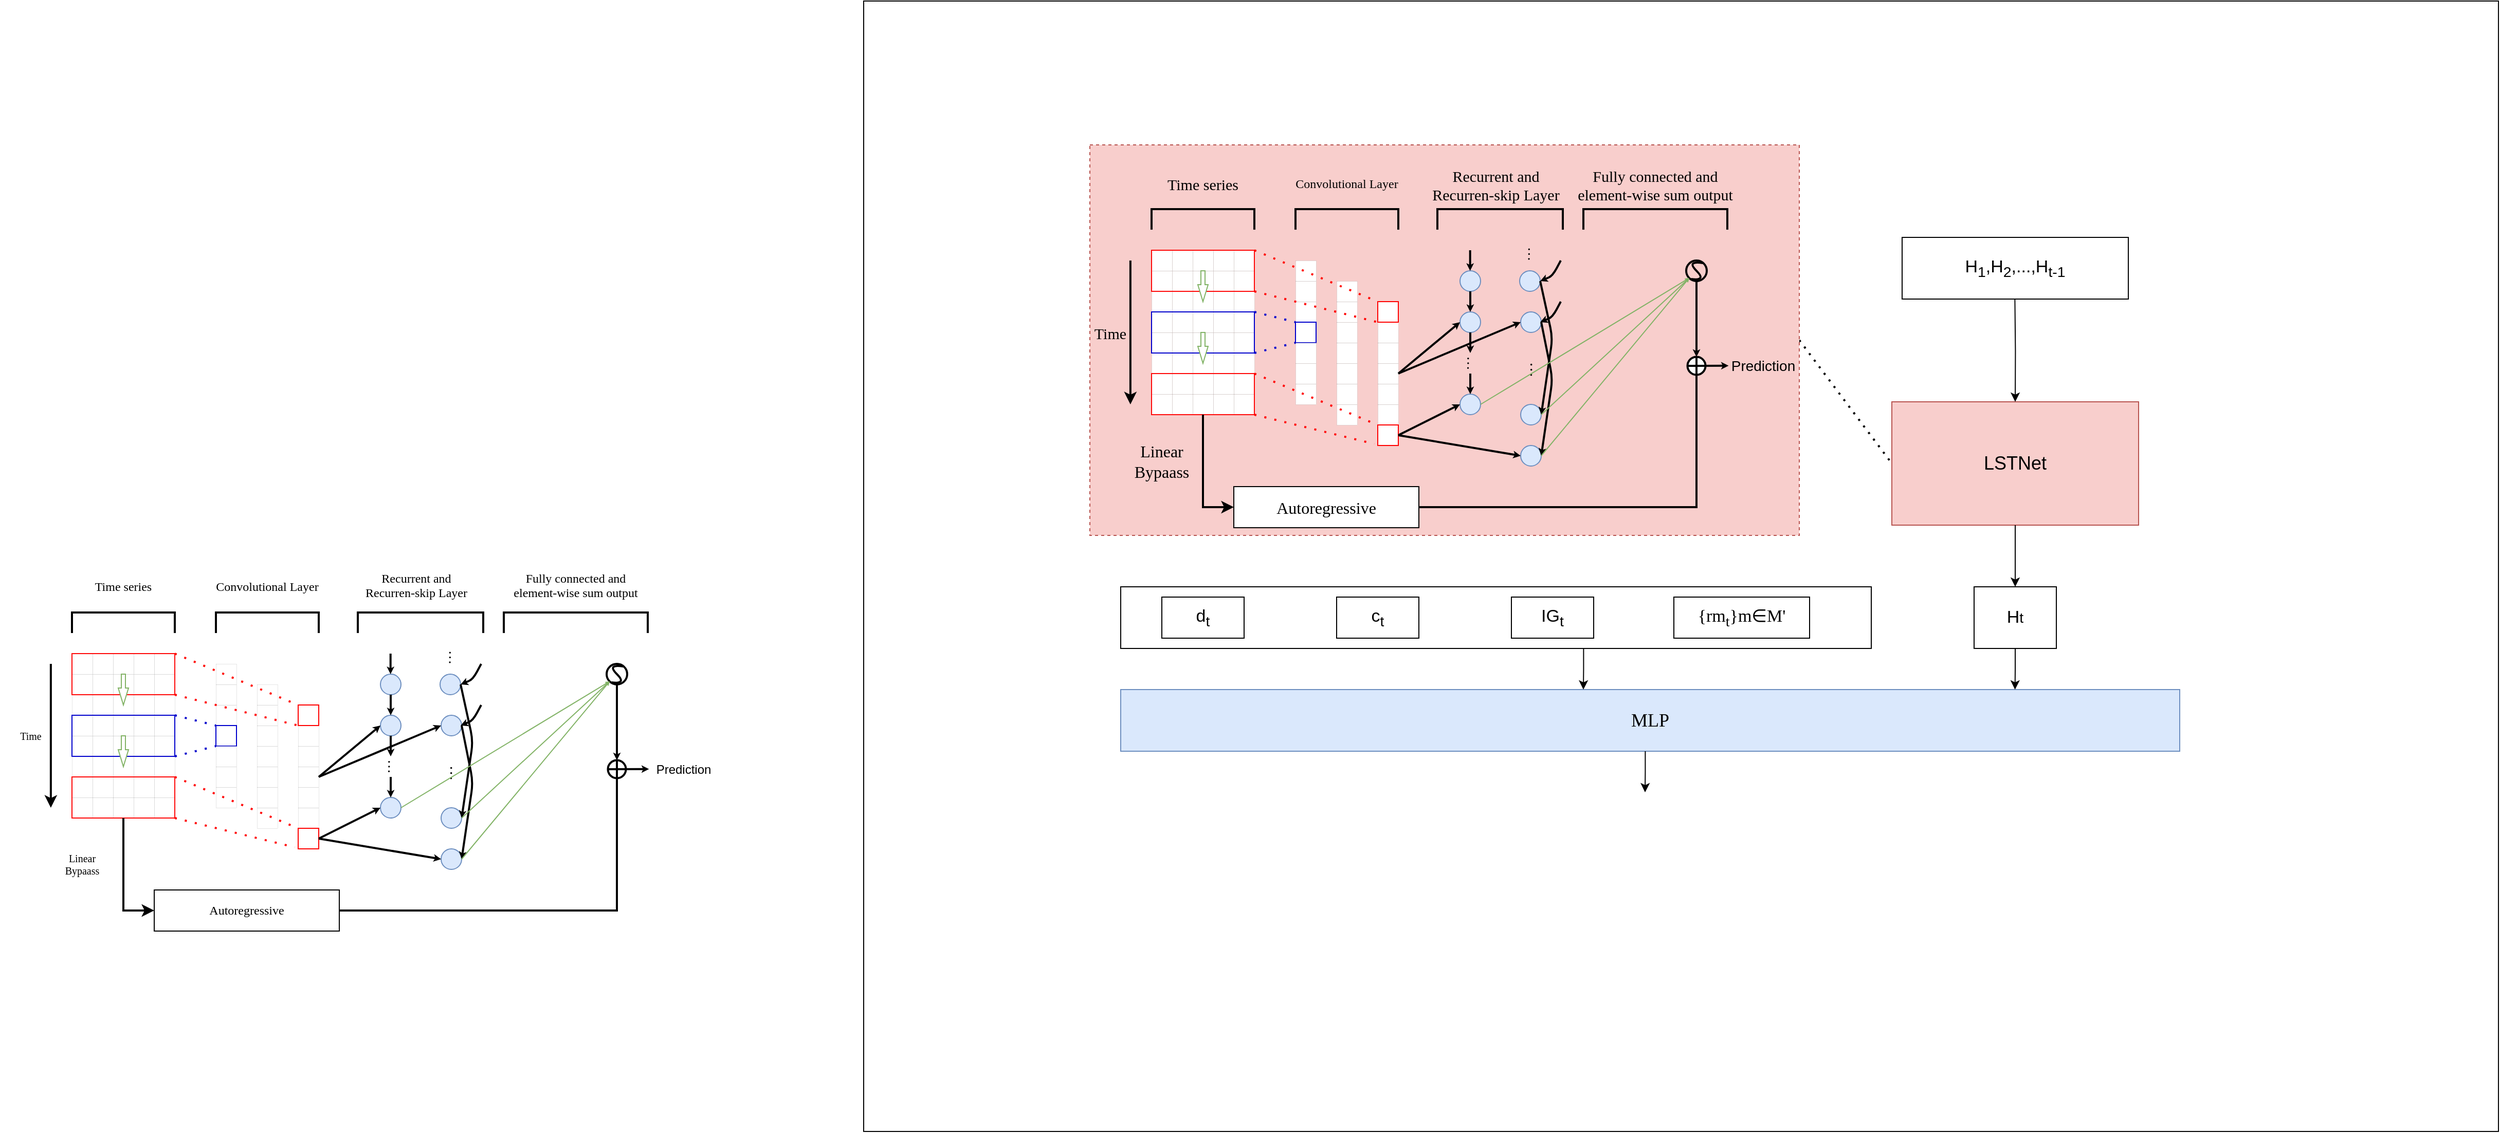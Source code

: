 <mxfile version="21.6.6" type="github">
  <diagram name="第 1 页" id="tNOFmXezS_4E29bfNKuJ">
    <mxGraphModel dx="2952" dy="1851" grid="1" gridSize="10" guides="1" tooltips="1" connect="1" arrows="1" fold="1" page="1" pageScale="1" pageWidth="827" pageHeight="1169" math="0" shadow="0">
      <root>
        <mxCell id="0" />
        <mxCell id="1" parent="0" />
        <mxCell id="ZDzOGTmrpcQAj9KrEOxm-399" value="" style="rounded=0;whiteSpace=wrap;html=1;" vertex="1" parent="1">
          <mxGeometry x="-200" y="-130" width="1590" height="1100" as="geometry" />
        </mxCell>
        <mxCell id="ZDzOGTmrpcQAj9KrEOxm-272" value="" style="group" vertex="1" connectable="0" parent="1">
          <mxGeometry x="-1040" y="410" width="700" height="365" as="geometry" />
        </mxCell>
        <mxCell id="ZDzOGTmrpcQAj9KrEOxm-122" value="" style="whiteSpace=wrap;html=1;aspect=fixed;strokeWidth=0;" vertex="1" parent="ZDzOGTmrpcQAj9KrEOxm-272">
          <mxGeometry x="250" y="125" width="20" height="20" as="geometry" />
        </mxCell>
        <mxCell id="ZDzOGTmrpcQAj9KrEOxm-123" value="" style="whiteSpace=wrap;html=1;aspect=fixed;strokeWidth=0;" vertex="1" parent="ZDzOGTmrpcQAj9KrEOxm-272">
          <mxGeometry x="250" y="145" width="20" height="20" as="geometry" />
        </mxCell>
        <mxCell id="ZDzOGTmrpcQAj9KrEOxm-124" value="" style="whiteSpace=wrap;html=1;aspect=fixed;strokeWidth=0;" vertex="1" parent="ZDzOGTmrpcQAj9KrEOxm-272">
          <mxGeometry x="250" y="165" width="20" height="20" as="geometry" />
        </mxCell>
        <mxCell id="ZDzOGTmrpcQAj9KrEOxm-125" value="" style="whiteSpace=wrap;html=1;aspect=fixed;strokeWidth=0;" vertex="1" parent="ZDzOGTmrpcQAj9KrEOxm-272">
          <mxGeometry x="250" y="245" width="20" height="20" as="geometry" />
        </mxCell>
        <mxCell id="ZDzOGTmrpcQAj9KrEOxm-126" value="" style="whiteSpace=wrap;html=1;aspect=fixed;strokeWidth=0;" vertex="1" parent="ZDzOGTmrpcQAj9KrEOxm-272">
          <mxGeometry x="250" y="185" width="20" height="20" as="geometry" />
        </mxCell>
        <mxCell id="ZDzOGTmrpcQAj9KrEOxm-127" value="" style="whiteSpace=wrap;html=1;aspect=fixed;strokeWidth=0;" vertex="1" parent="ZDzOGTmrpcQAj9KrEOxm-272">
          <mxGeometry x="250" y="205" width="20" height="20" as="geometry" />
        </mxCell>
        <mxCell id="ZDzOGTmrpcQAj9KrEOxm-128" value="" style="whiteSpace=wrap;html=1;aspect=fixed;strokeWidth=0;" vertex="1" parent="ZDzOGTmrpcQAj9KrEOxm-272">
          <mxGeometry x="250" y="225" width="20" height="20" as="geometry" />
        </mxCell>
        <mxCell id="ZDzOGTmrpcQAj9KrEOxm-129" value="" style="whiteSpace=wrap;html=1;aspect=fixed;strokeWidth=0;" vertex="1" parent="ZDzOGTmrpcQAj9KrEOxm-272">
          <mxGeometry x="210" y="105" width="20" height="20" as="geometry" />
        </mxCell>
        <mxCell id="ZDzOGTmrpcQAj9KrEOxm-130" value="" style="whiteSpace=wrap;html=1;aspect=fixed;strokeWidth=0;" vertex="1" parent="ZDzOGTmrpcQAj9KrEOxm-272">
          <mxGeometry x="210" y="125" width="20" height="20" as="geometry" />
        </mxCell>
        <mxCell id="ZDzOGTmrpcQAj9KrEOxm-131" value="" style="whiteSpace=wrap;html=1;aspect=fixed;strokeWidth=0;" vertex="1" parent="ZDzOGTmrpcQAj9KrEOxm-272">
          <mxGeometry x="210" y="145" width="20" height="20" as="geometry" />
        </mxCell>
        <mxCell id="ZDzOGTmrpcQAj9KrEOxm-132" value="" style="whiteSpace=wrap;html=1;aspect=fixed;strokeWidth=0;" vertex="1" parent="ZDzOGTmrpcQAj9KrEOxm-272">
          <mxGeometry x="210" y="225" width="20" height="20" as="geometry" />
        </mxCell>
        <mxCell id="ZDzOGTmrpcQAj9KrEOxm-133" value="" style="whiteSpace=wrap;html=1;aspect=fixed;strokeWidth=1;strokeColor=#0000CC;" vertex="1" parent="ZDzOGTmrpcQAj9KrEOxm-272">
          <mxGeometry x="210" y="165" width="20" height="20" as="geometry" />
        </mxCell>
        <mxCell id="ZDzOGTmrpcQAj9KrEOxm-134" value="" style="whiteSpace=wrap;html=1;aspect=fixed;strokeWidth=0;" vertex="1" parent="ZDzOGTmrpcQAj9KrEOxm-272">
          <mxGeometry x="210" y="185" width="20" height="20" as="geometry" />
        </mxCell>
        <mxCell id="ZDzOGTmrpcQAj9KrEOxm-135" value="" style="whiteSpace=wrap;html=1;aspect=fixed;strokeWidth=0;" vertex="1" parent="ZDzOGTmrpcQAj9KrEOxm-272">
          <mxGeometry x="210" y="205" width="20" height="20" as="geometry" />
        </mxCell>
        <mxCell id="ZDzOGTmrpcQAj9KrEOxm-76" value="" style="group" vertex="1" connectable="0" parent="ZDzOGTmrpcQAj9KrEOxm-272">
          <mxGeometry x="50" y="95" width="120.0" height="160" as="geometry" />
        </mxCell>
        <mxCell id="ZDzOGTmrpcQAj9KrEOxm-55" value="" style="whiteSpace=wrap;html=1;aspect=fixed;strokeWidth=0;" vertex="1" parent="ZDzOGTmrpcQAj9KrEOxm-76">
          <mxGeometry x="80" y="120" width="20" height="20" as="geometry" />
        </mxCell>
        <mxCell id="ZDzOGTmrpcQAj9KrEOxm-56" value="" style="whiteSpace=wrap;html=1;aspect=fixed;strokeWidth=0;" vertex="1" parent="ZDzOGTmrpcQAj9KrEOxm-76">
          <mxGeometry x="100" y="120" width="20" height="20" as="geometry" />
        </mxCell>
        <mxCell id="ZDzOGTmrpcQAj9KrEOxm-57" value="" style="whiteSpace=wrap;html=1;aspect=fixed;strokeWidth=0;" vertex="1" parent="ZDzOGTmrpcQAj9KrEOxm-76">
          <mxGeometry x="40" y="120" width="20" height="20" as="geometry" />
        </mxCell>
        <mxCell id="ZDzOGTmrpcQAj9KrEOxm-58" value="" style="whiteSpace=wrap;html=1;aspect=fixed;strokeWidth=0;" vertex="1" parent="ZDzOGTmrpcQAj9KrEOxm-76">
          <mxGeometry x="60" y="120" width="20" height="20" as="geometry" />
        </mxCell>
        <mxCell id="ZDzOGTmrpcQAj9KrEOxm-59" value="" style="whiteSpace=wrap;html=1;aspect=fixed;strokeWidth=0;" vertex="1" parent="ZDzOGTmrpcQAj9KrEOxm-76">
          <mxGeometry x="20" y="120" width="20" height="20" as="geometry" />
        </mxCell>
        <mxCell id="ZDzOGTmrpcQAj9KrEOxm-61" value="" style="whiteSpace=wrap;html=1;aspect=fixed;strokeWidth=0;" vertex="1" parent="ZDzOGTmrpcQAj9KrEOxm-76">
          <mxGeometry x="80" y="140" width="20" height="20" as="geometry" />
        </mxCell>
        <mxCell id="ZDzOGTmrpcQAj9KrEOxm-62" value="" style="whiteSpace=wrap;html=1;aspect=fixed;strokeWidth=0;" vertex="1" parent="ZDzOGTmrpcQAj9KrEOxm-76">
          <mxGeometry x="100" y="140" width="20" height="20" as="geometry" />
        </mxCell>
        <mxCell id="ZDzOGTmrpcQAj9KrEOxm-63" value="" style="whiteSpace=wrap;html=1;aspect=fixed;strokeWidth=0;" vertex="1" parent="ZDzOGTmrpcQAj9KrEOxm-76">
          <mxGeometry x="40" y="140" width="20" height="20" as="geometry" />
        </mxCell>
        <mxCell id="ZDzOGTmrpcQAj9KrEOxm-64" value="" style="whiteSpace=wrap;html=1;aspect=fixed;strokeWidth=0;" vertex="1" parent="ZDzOGTmrpcQAj9KrEOxm-76">
          <mxGeometry x="60" y="140" width="20" height="20" as="geometry" />
        </mxCell>
        <mxCell id="ZDzOGTmrpcQAj9KrEOxm-65" value="" style="whiteSpace=wrap;html=1;aspect=fixed;strokeWidth=0;" vertex="1" parent="ZDzOGTmrpcQAj9KrEOxm-76">
          <mxGeometry x="20" y="140" width="20" height="20" as="geometry" />
        </mxCell>
        <mxCell id="ZDzOGTmrpcQAj9KrEOxm-224" value="" style="whiteSpace=wrap;html=1;aspect=fixed;strokeWidth=0;" vertex="1" parent="ZDzOGTmrpcQAj9KrEOxm-76">
          <mxGeometry x="80" y="100" width="20" height="20" as="geometry" />
        </mxCell>
        <mxCell id="ZDzOGTmrpcQAj9KrEOxm-225" value="" style="whiteSpace=wrap;html=1;aspect=fixed;strokeWidth=0;" vertex="1" parent="ZDzOGTmrpcQAj9KrEOxm-76">
          <mxGeometry x="100" y="100" width="20" height="20" as="geometry" />
        </mxCell>
        <mxCell id="ZDzOGTmrpcQAj9KrEOxm-226" value="" style="whiteSpace=wrap;html=1;aspect=fixed;strokeWidth=0;" vertex="1" parent="ZDzOGTmrpcQAj9KrEOxm-76">
          <mxGeometry x="40" y="100" width="20" height="20" as="geometry" />
        </mxCell>
        <mxCell id="ZDzOGTmrpcQAj9KrEOxm-227" value="" style="whiteSpace=wrap;html=1;aspect=fixed;strokeWidth=0;" vertex="1" parent="ZDzOGTmrpcQAj9KrEOxm-76">
          <mxGeometry x="60" y="100" width="20" height="20" as="geometry" />
        </mxCell>
        <mxCell id="ZDzOGTmrpcQAj9KrEOxm-228" value="" style="whiteSpace=wrap;html=1;aspect=fixed;strokeWidth=0;" vertex="1" parent="ZDzOGTmrpcQAj9KrEOxm-76">
          <mxGeometry x="20" y="100" width="20" height="20" as="geometry" />
        </mxCell>
        <mxCell id="ZDzOGTmrpcQAj9KrEOxm-229" value="" style="whiteSpace=wrap;html=1;aspect=fixed;strokeWidth=0;" vertex="1" parent="ZDzOGTmrpcQAj9KrEOxm-76">
          <mxGeometry x="80" y="80" width="20" height="20" as="geometry" />
        </mxCell>
        <mxCell id="ZDzOGTmrpcQAj9KrEOxm-230" value="" style="whiteSpace=wrap;html=1;aspect=fixed;strokeWidth=0;" vertex="1" parent="ZDzOGTmrpcQAj9KrEOxm-76">
          <mxGeometry x="100" y="80" width="20" height="20" as="geometry" />
        </mxCell>
        <mxCell id="ZDzOGTmrpcQAj9KrEOxm-231" value="" style="whiteSpace=wrap;html=1;aspect=fixed;strokeWidth=0;" vertex="1" parent="ZDzOGTmrpcQAj9KrEOxm-76">
          <mxGeometry x="40" y="80" width="20" height="20" as="geometry" />
        </mxCell>
        <mxCell id="ZDzOGTmrpcQAj9KrEOxm-232" value="" style="whiteSpace=wrap;html=1;aspect=fixed;strokeWidth=0;" vertex="1" parent="ZDzOGTmrpcQAj9KrEOxm-76">
          <mxGeometry x="60" y="80" width="20" height="20" as="geometry" />
        </mxCell>
        <mxCell id="ZDzOGTmrpcQAj9KrEOxm-233" value="" style="whiteSpace=wrap;html=1;aspect=fixed;strokeWidth=0;" vertex="1" parent="ZDzOGTmrpcQAj9KrEOxm-76">
          <mxGeometry x="20" y="80" width="20" height="20" as="geometry" />
        </mxCell>
        <mxCell id="ZDzOGTmrpcQAj9KrEOxm-234" value="" style="whiteSpace=wrap;html=1;aspect=fixed;strokeWidth=0;" vertex="1" parent="ZDzOGTmrpcQAj9KrEOxm-76">
          <mxGeometry x="80" y="60" width="20" height="20" as="geometry" />
        </mxCell>
        <mxCell id="ZDzOGTmrpcQAj9KrEOxm-235" value="" style="whiteSpace=wrap;html=1;aspect=fixed;strokeWidth=0;" vertex="1" parent="ZDzOGTmrpcQAj9KrEOxm-76">
          <mxGeometry x="100" y="60" width="20" height="20" as="geometry" />
        </mxCell>
        <mxCell id="ZDzOGTmrpcQAj9KrEOxm-236" value="" style="whiteSpace=wrap;html=1;aspect=fixed;strokeWidth=0;" vertex="1" parent="ZDzOGTmrpcQAj9KrEOxm-76">
          <mxGeometry x="40" y="60" width="20" height="20" as="geometry" />
        </mxCell>
        <mxCell id="ZDzOGTmrpcQAj9KrEOxm-237" value="" style="whiteSpace=wrap;html=1;aspect=fixed;strokeWidth=0;" vertex="1" parent="ZDzOGTmrpcQAj9KrEOxm-76">
          <mxGeometry x="60" y="60" width="20" height="20" as="geometry" />
        </mxCell>
        <mxCell id="ZDzOGTmrpcQAj9KrEOxm-238" value="" style="whiteSpace=wrap;html=1;aspect=fixed;strokeWidth=0;" vertex="1" parent="ZDzOGTmrpcQAj9KrEOxm-76">
          <mxGeometry x="20" y="60" width="20" height="20" as="geometry" />
        </mxCell>
        <mxCell id="ZDzOGTmrpcQAj9KrEOxm-239" value="" style="whiteSpace=wrap;html=1;aspect=fixed;strokeWidth=0;" vertex="1" parent="ZDzOGTmrpcQAj9KrEOxm-76">
          <mxGeometry x="80" y="40" width="20" height="20" as="geometry" />
        </mxCell>
        <mxCell id="ZDzOGTmrpcQAj9KrEOxm-240" value="" style="whiteSpace=wrap;html=1;aspect=fixed;strokeWidth=0;" vertex="1" parent="ZDzOGTmrpcQAj9KrEOxm-76">
          <mxGeometry x="100" y="40" width="20" height="20" as="geometry" />
        </mxCell>
        <mxCell id="ZDzOGTmrpcQAj9KrEOxm-241" value="" style="whiteSpace=wrap;html=1;aspect=fixed;strokeWidth=0;" vertex="1" parent="ZDzOGTmrpcQAj9KrEOxm-76">
          <mxGeometry x="40" y="40" width="20" height="20" as="geometry" />
        </mxCell>
        <mxCell id="ZDzOGTmrpcQAj9KrEOxm-242" value="" style="whiteSpace=wrap;html=1;aspect=fixed;strokeWidth=0;" vertex="1" parent="ZDzOGTmrpcQAj9KrEOxm-76">
          <mxGeometry x="60" y="40" width="20" height="20" as="geometry" />
        </mxCell>
        <mxCell id="ZDzOGTmrpcQAj9KrEOxm-243" value="" style="whiteSpace=wrap;html=1;aspect=fixed;strokeWidth=0;" vertex="1" parent="ZDzOGTmrpcQAj9KrEOxm-76">
          <mxGeometry x="20" y="40" width="20" height="20" as="geometry" />
        </mxCell>
        <mxCell id="ZDzOGTmrpcQAj9KrEOxm-244" value="" style="whiteSpace=wrap;html=1;aspect=fixed;strokeWidth=0;" vertex="1" parent="ZDzOGTmrpcQAj9KrEOxm-76">
          <mxGeometry x="80" y="20" width="20" height="20" as="geometry" />
        </mxCell>
        <mxCell id="ZDzOGTmrpcQAj9KrEOxm-245" value="" style="whiteSpace=wrap;html=1;aspect=fixed;strokeWidth=0;" vertex="1" parent="ZDzOGTmrpcQAj9KrEOxm-76">
          <mxGeometry x="100" y="20" width="20" height="20" as="geometry" />
        </mxCell>
        <mxCell id="ZDzOGTmrpcQAj9KrEOxm-246" value="" style="whiteSpace=wrap;html=1;aspect=fixed;strokeWidth=0;" vertex="1" parent="ZDzOGTmrpcQAj9KrEOxm-76">
          <mxGeometry x="40" y="20" width="20" height="20" as="geometry" />
        </mxCell>
        <mxCell id="ZDzOGTmrpcQAj9KrEOxm-247" value="" style="whiteSpace=wrap;html=1;aspect=fixed;strokeWidth=0;" vertex="1" parent="ZDzOGTmrpcQAj9KrEOxm-76">
          <mxGeometry x="60" y="20" width="20" height="20" as="geometry" />
        </mxCell>
        <mxCell id="ZDzOGTmrpcQAj9KrEOxm-248" value="" style="whiteSpace=wrap;html=1;aspect=fixed;strokeWidth=0;" vertex="1" parent="ZDzOGTmrpcQAj9KrEOxm-76">
          <mxGeometry x="20" y="20" width="20" height="20" as="geometry" />
        </mxCell>
        <mxCell id="ZDzOGTmrpcQAj9KrEOxm-259" value="" style="whiteSpace=wrap;html=1;aspect=fixed;strokeWidth=0;" vertex="1" parent="ZDzOGTmrpcQAj9KrEOxm-76">
          <mxGeometry x="80" width="20" height="20" as="geometry" />
        </mxCell>
        <mxCell id="ZDzOGTmrpcQAj9KrEOxm-260" value="" style="whiteSpace=wrap;html=1;aspect=fixed;strokeWidth=0;" vertex="1" parent="ZDzOGTmrpcQAj9KrEOxm-76">
          <mxGeometry x="100" width="20" height="20" as="geometry" />
        </mxCell>
        <mxCell id="ZDzOGTmrpcQAj9KrEOxm-261" value="" style="whiteSpace=wrap;html=1;aspect=fixed;strokeWidth=0;" vertex="1" parent="ZDzOGTmrpcQAj9KrEOxm-76">
          <mxGeometry x="40" width="20" height="20" as="geometry" />
        </mxCell>
        <mxCell id="ZDzOGTmrpcQAj9KrEOxm-262" value="" style="whiteSpace=wrap;html=1;aspect=fixed;strokeWidth=0;" vertex="1" parent="ZDzOGTmrpcQAj9KrEOxm-76">
          <mxGeometry x="60" width="20" height="20" as="geometry" />
        </mxCell>
        <mxCell id="ZDzOGTmrpcQAj9KrEOxm-263" value="" style="whiteSpace=wrap;html=1;aspect=fixed;strokeWidth=0;" vertex="1" parent="ZDzOGTmrpcQAj9KrEOxm-76">
          <mxGeometry x="20" width="20" height="20" as="geometry" />
        </mxCell>
        <mxCell id="ZDzOGTmrpcQAj9KrEOxm-54" value="" style="rounded=0;whiteSpace=wrap;html=1;strokeColor=#FF0808;fillColor=none;" vertex="1" parent="ZDzOGTmrpcQAj9KrEOxm-76">
          <mxGeometry x="20" width="100.0" height="40" as="geometry" />
        </mxCell>
        <mxCell id="ZDzOGTmrpcQAj9KrEOxm-92" value="" style="rounded=0;whiteSpace=wrap;html=1;strokeColor=#0000CC;fillColor=none;" vertex="1" parent="ZDzOGTmrpcQAj9KrEOxm-76">
          <mxGeometry x="20" y="60" width="100.0" height="40" as="geometry" />
        </mxCell>
        <mxCell id="ZDzOGTmrpcQAj9KrEOxm-60" value="" style="rounded=0;whiteSpace=wrap;html=1;strokeColor=#FF0808;fillColor=none;" vertex="1" parent="ZDzOGTmrpcQAj9KrEOxm-76">
          <mxGeometry x="20" y="120" width="100.0" height="40" as="geometry" />
        </mxCell>
        <mxCell id="ZDzOGTmrpcQAj9KrEOxm-81" value="" style="shape=singleArrow;direction=south;whiteSpace=wrap;html=1;fillColor=default;strokeColor=#82b366;arrowWidth=0.4;arrowSize=0.55;" vertex="1" parent="ZDzOGTmrpcQAj9KrEOxm-76">
          <mxGeometry x="65" y="20" width="10" height="30" as="geometry" />
        </mxCell>
        <mxCell id="ZDzOGTmrpcQAj9KrEOxm-264" value="" style="shape=singleArrow;direction=south;whiteSpace=wrap;html=1;fillColor=default;strokeColor=#82b366;arrowWidth=0.4;arrowSize=0.55;" vertex="1" parent="ZDzOGTmrpcQAj9KrEOxm-76">
          <mxGeometry x="65" y="80" width="10" height="30" as="geometry" />
        </mxCell>
        <mxCell id="ZDzOGTmrpcQAj9KrEOxm-84" value="" style="endArrow=classic;html=1;rounded=0;strokeWidth=2;" edge="1" parent="ZDzOGTmrpcQAj9KrEOxm-272">
          <mxGeometry width="50" height="50" relative="1" as="geometry">
            <mxPoint x="49.44" y="105" as="sourcePoint" />
            <mxPoint x="49.44" y="245.0" as="targetPoint" />
          </mxGeometry>
        </mxCell>
        <mxCell id="ZDzOGTmrpcQAj9KrEOxm-85" value="&lt;font face=&quot;Times New Roman&quot;&gt;Time&lt;/font&gt;" style="text;html=1;strokeColor=none;fillColor=none;align=center;verticalAlign=middle;whiteSpace=wrap;rounded=0;fontSize=10;" vertex="1" parent="ZDzOGTmrpcQAj9KrEOxm-272">
          <mxGeometry y="170" width="60" height="10" as="geometry" />
        </mxCell>
        <mxCell id="ZDzOGTmrpcQAj9KrEOxm-98" style="rounded=1;orthogonalLoop=1;jettySize=auto;html=1;exitX=1;exitY=0;exitDx=0;exitDy=0;entryX=0;entryY=0;entryDx=0;entryDy=0;endArrow=none;endFill=0;dashed=1;dashPattern=1 4;fillColor=#f8cecc;strokeColor=#ff0800;startSize=0;endSize=2;fontFamily=Georgia;strokeWidth=2;" edge="1" parent="ZDzOGTmrpcQAj9KrEOxm-272" source="ZDzOGTmrpcQAj9KrEOxm-54" target="ZDzOGTmrpcQAj9KrEOxm-86">
          <mxGeometry relative="1" as="geometry">
            <mxPoint x="170" y="85" as="sourcePoint" />
            <mxPoint x="350" y="95" as="targetPoint" />
          </mxGeometry>
        </mxCell>
        <mxCell id="ZDzOGTmrpcQAj9KrEOxm-99" style="rounded=1;orthogonalLoop=1;jettySize=auto;html=1;exitX=1;exitY=1;exitDx=0;exitDy=0;entryX=0;entryY=0;entryDx=0;entryDy=0;endArrow=none;endFill=0;dashed=1;dashPattern=1 4;fillColor=#f8cecc;strokeColor=#FF0000;strokeWidth=2;" edge="1" parent="ZDzOGTmrpcQAj9KrEOxm-272" source="ZDzOGTmrpcQAj9KrEOxm-54" target="ZDzOGTmrpcQAj9KrEOxm-87">
          <mxGeometry relative="1" as="geometry">
            <mxPoint x="170" y="105" as="sourcePoint" />
            <mxPoint x="350" y="115" as="targetPoint" />
          </mxGeometry>
        </mxCell>
        <mxCell id="ZDzOGTmrpcQAj9KrEOxm-104" style="rounded=1;orthogonalLoop=1;jettySize=auto;html=1;exitX=1;exitY=0;exitDx=0;exitDy=0;entryX=0;entryY=0;entryDx=0;entryDy=0;endArrow=none;endFill=0;dashed=1;dashPattern=1 4;fillColor=#f8cecc;strokeColor=#0000CC;startSize=0;endSize=2;strokeWidth=2;" edge="1" parent="ZDzOGTmrpcQAj9KrEOxm-272" source="ZDzOGTmrpcQAj9KrEOxm-92" target="ZDzOGTmrpcQAj9KrEOxm-133">
          <mxGeometry relative="1" as="geometry">
            <mxPoint x="190" y="105" as="sourcePoint" />
            <mxPoint x="310" y="115" as="targetPoint" />
          </mxGeometry>
        </mxCell>
        <mxCell id="ZDzOGTmrpcQAj9KrEOxm-105" style="rounded=1;orthogonalLoop=1;jettySize=auto;html=1;exitX=1;exitY=1;exitDx=0;exitDy=0;entryX=0;entryY=0;entryDx=0;entryDy=0;endArrow=none;endFill=0;dashed=1;dashPattern=1 4;fillColor=#f8cecc;strokeColor=#0000CC;strokeWidth=2;" edge="1" parent="ZDzOGTmrpcQAj9KrEOxm-272" source="ZDzOGTmrpcQAj9KrEOxm-92" target="ZDzOGTmrpcQAj9KrEOxm-134">
          <mxGeometry relative="1" as="geometry">
            <mxPoint x="190" y="145" as="sourcePoint" />
            <mxPoint x="310" y="135" as="targetPoint" />
          </mxGeometry>
        </mxCell>
        <mxCell id="ZDzOGTmrpcQAj9KrEOxm-106" style="rounded=1;orthogonalLoop=1;jettySize=auto;html=1;exitX=1;exitY=0;exitDx=0;exitDy=0;entryX=0;entryY=1;entryDx=0;entryDy=0;endArrow=none;endFill=0;dashed=1;dashPattern=1 4;fillColor=#f8cecc;strokeColor=#FF0000;strokeWidth=2;" edge="1" parent="ZDzOGTmrpcQAj9KrEOxm-272" source="ZDzOGTmrpcQAj9KrEOxm-60" target="ZDzOGTmrpcQAj9KrEOxm-91">
          <mxGeometry relative="1" as="geometry">
            <mxPoint x="210" y="165" as="sourcePoint" />
            <mxPoint x="330.0" y="155" as="targetPoint" />
          </mxGeometry>
        </mxCell>
        <mxCell id="ZDzOGTmrpcQAj9KrEOxm-107" style="rounded=1;orthogonalLoop=1;jettySize=auto;html=1;exitX=1;exitY=1;exitDx=0;exitDy=0;entryX=-0.167;entryY=0.922;entryDx=0;entryDy=0;endArrow=none;endFill=0;dashed=1;dashPattern=1 4;fillColor=#f8cecc;strokeColor=#FF0000;entryPerimeter=0;strokeWidth=2;" edge="1" parent="ZDzOGTmrpcQAj9KrEOxm-272" source="ZDzOGTmrpcQAj9KrEOxm-60" target="ZDzOGTmrpcQAj9KrEOxm-100">
          <mxGeometry relative="1" as="geometry">
            <mxPoint x="190" y="225" as="sourcePoint" />
            <mxPoint x="310" y="235" as="targetPoint" />
          </mxGeometry>
        </mxCell>
        <mxCell id="ZDzOGTmrpcQAj9KrEOxm-109" value="" style="ellipse;whiteSpace=wrap;html=1;aspect=fixed;fillColor=#dae8fc;strokeColor=#6c8ebf;" vertex="1" parent="ZDzOGTmrpcQAj9KrEOxm-272">
          <mxGeometry x="370" y="115" width="20" height="20" as="geometry" />
        </mxCell>
        <mxCell id="ZDzOGTmrpcQAj9KrEOxm-110" value="" style="ellipse;whiteSpace=wrap;html=1;aspect=fixed;fillColor=#dae8fc;strokeColor=#6c8ebf;" vertex="1" parent="ZDzOGTmrpcQAj9KrEOxm-272">
          <mxGeometry x="370" y="155" width="20" height="20" as="geometry" />
        </mxCell>
        <mxCell id="ZDzOGTmrpcQAj9KrEOxm-144" style="edgeStyle=orthogonalEdgeStyle;rounded=0;orthogonalLoop=1;jettySize=auto;html=1;exitX=0.5;exitY=1;exitDx=0;exitDy=0;entryX=0.5;entryY=0;entryDx=0;entryDy=0;endSize=1;strokeWidth=2;" edge="1" parent="ZDzOGTmrpcQAj9KrEOxm-272" source="ZDzOGTmrpcQAj9KrEOxm-109" target="ZDzOGTmrpcQAj9KrEOxm-110">
          <mxGeometry relative="1" as="geometry" />
        </mxCell>
        <mxCell id="ZDzOGTmrpcQAj9KrEOxm-87" value="" style="whiteSpace=wrap;html=1;aspect=fixed;strokeWidth=0;" vertex="1" parent="ZDzOGTmrpcQAj9KrEOxm-272">
          <mxGeometry x="290" y="165" width="20" height="20" as="geometry" />
        </mxCell>
        <mxCell id="ZDzOGTmrpcQAj9KrEOxm-86" value="" style="whiteSpace=wrap;html=1;aspect=fixed;strokeWidth=1;strokeColor=#ff0000;" vertex="1" parent="ZDzOGTmrpcQAj9KrEOxm-272">
          <mxGeometry x="290" y="145" width="20" height="20" as="geometry" />
        </mxCell>
        <mxCell id="ZDzOGTmrpcQAj9KrEOxm-88" value="" style="whiteSpace=wrap;html=1;aspect=fixed;strokeWidth=0;" vertex="1" parent="ZDzOGTmrpcQAj9KrEOxm-272">
          <mxGeometry x="290" y="185" width="20" height="20" as="geometry" />
        </mxCell>
        <mxCell id="ZDzOGTmrpcQAj9KrEOxm-90" value="" style="whiteSpace=wrap;html=1;aspect=fixed;strokeWidth=0;" vertex="1" parent="ZDzOGTmrpcQAj9KrEOxm-272">
          <mxGeometry x="290" y="225" width="20" height="20" as="geometry" />
        </mxCell>
        <mxCell id="ZDzOGTmrpcQAj9KrEOxm-91" value="" style="whiteSpace=wrap;html=1;aspect=fixed;strokeWidth=0;" vertex="1" parent="ZDzOGTmrpcQAj9KrEOxm-272">
          <mxGeometry x="290" y="245" width="20" height="20" as="geometry" />
        </mxCell>
        <mxCell id="ZDzOGTmrpcQAj9KrEOxm-100" value="" style="whiteSpace=wrap;html=1;aspect=fixed;strokeWidth=1;strokeColor=#ff0000;" vertex="1" parent="ZDzOGTmrpcQAj9KrEOxm-272">
          <mxGeometry x="290" y="265" width="20" height="20" as="geometry" />
        </mxCell>
        <mxCell id="ZDzOGTmrpcQAj9KrEOxm-101" value="" style="whiteSpace=wrap;html=1;aspect=fixed;strokeWidth=0;strokeColor=default;" vertex="1" parent="ZDzOGTmrpcQAj9KrEOxm-272">
          <mxGeometry x="290" y="205" width="20" height="20" as="geometry" />
        </mxCell>
        <mxCell id="ZDzOGTmrpcQAj9KrEOxm-138" value="" style="ellipse;whiteSpace=wrap;html=1;aspect=fixed;fillColor=#dae8fc;strokeColor=#6c8ebf;" vertex="1" parent="ZDzOGTmrpcQAj9KrEOxm-272">
          <mxGeometry x="370" y="235" width="20" height="20" as="geometry" />
        </mxCell>
        <mxCell id="ZDzOGTmrpcQAj9KrEOxm-139" value="" style="ellipse;whiteSpace=wrap;html=1;aspect=fixed;fillColor=#dae8fc;strokeColor=#6c8ebf;" vertex="1" parent="ZDzOGTmrpcQAj9KrEOxm-272">
          <mxGeometry x="428" y="115" width="20" height="20" as="geometry" />
        </mxCell>
        <mxCell id="ZDzOGTmrpcQAj9KrEOxm-140" value="" style="ellipse;whiteSpace=wrap;html=1;aspect=fixed;fillColor=#dae8fc;strokeColor=#6c8ebf;" vertex="1" parent="ZDzOGTmrpcQAj9KrEOxm-272">
          <mxGeometry x="429" y="155" width="20" height="20" as="geometry" />
        </mxCell>
        <mxCell id="ZDzOGTmrpcQAj9KrEOxm-142" value="" style="ellipse;whiteSpace=wrap;html=1;aspect=fixed;fillColor=#dae8fc;strokeColor=#6c8ebf;" vertex="1" parent="ZDzOGTmrpcQAj9KrEOxm-272">
          <mxGeometry x="429" y="245" width="20" height="20" as="geometry" />
        </mxCell>
        <mxCell id="ZDzOGTmrpcQAj9KrEOxm-143" value="" style="ellipse;whiteSpace=wrap;html=1;aspect=fixed;fillColor=#dae8fc;strokeColor=#6c8ebf;" vertex="1" parent="ZDzOGTmrpcQAj9KrEOxm-272">
          <mxGeometry x="429" y="285" width="20" height="20" as="geometry" />
        </mxCell>
        <mxCell id="ZDzOGTmrpcQAj9KrEOxm-145" style="edgeStyle=orthogonalEdgeStyle;rounded=0;orthogonalLoop=1;jettySize=auto;html=1;exitX=0.5;exitY=1;exitDx=0;exitDy=0;entryX=0.5;entryY=0;entryDx=0;entryDy=0;endSize=1;strokeWidth=2;" edge="1" parent="ZDzOGTmrpcQAj9KrEOxm-272" source="ZDzOGTmrpcQAj9KrEOxm-110">
          <mxGeometry relative="1" as="geometry">
            <mxPoint x="400" y="155" as="sourcePoint" />
            <mxPoint x="380" y="195.0" as="targetPoint" />
          </mxGeometry>
        </mxCell>
        <mxCell id="ZDzOGTmrpcQAj9KrEOxm-146" style="edgeStyle=orthogonalEdgeStyle;rounded=0;orthogonalLoop=1;jettySize=auto;html=1;exitX=0.5;exitY=1;exitDx=0;exitDy=0;entryX=0.5;entryY=0;entryDx=0;entryDy=0;endSize=1;strokeWidth=2;" edge="1" parent="ZDzOGTmrpcQAj9KrEOxm-272" target="ZDzOGTmrpcQAj9KrEOxm-138">
          <mxGeometry relative="1" as="geometry">
            <mxPoint x="380" y="215.0" as="sourcePoint" />
            <mxPoint x="400" y="215.0" as="targetPoint" />
          </mxGeometry>
        </mxCell>
        <mxCell id="ZDzOGTmrpcQAj9KrEOxm-147" style="edgeStyle=orthogonalEdgeStyle;rounded=0;orthogonalLoop=1;jettySize=auto;html=1;exitX=0.5;exitY=1;exitDx=0;exitDy=0;entryX=0.5;entryY=0;entryDx=0;entryDy=0;endSize=1;strokeWidth=2;" edge="1" parent="ZDzOGTmrpcQAj9KrEOxm-272">
          <mxGeometry relative="1" as="geometry">
            <mxPoint x="379.84" y="95" as="sourcePoint" />
            <mxPoint x="379.84" y="115" as="targetPoint" />
          </mxGeometry>
        </mxCell>
        <mxCell id="ZDzOGTmrpcQAj9KrEOxm-149" value="&lt;font face=&quot;Georgia&quot; style=&quot;font-size: 14px;&quot;&gt;···&lt;/font&gt;" style="text;html=1;strokeColor=none;fillColor=none;align=center;verticalAlign=middle;whiteSpace=wrap;rounded=0;rotation=-89;points=[[0,0,0,0,0],[0,0.25,0,0,0],[0,0.5,0,0,0],[0,0.75,0,0,0],[0,1,0,0,0],[0.25,0,0,0,0],[0.25,1,0,0,0],[0.5,0,0,0,0],[0.5,0.32,0,0,0],[0.5,1,0,0,0],[0.75,0,0,0,0],[1,0,0,0,0],[1,0.25,0,0,0],[1,0.5,0,0,0],[1,0.75,0,0,0],[1,1,0,0,0]];" vertex="1" parent="ZDzOGTmrpcQAj9KrEOxm-272">
          <mxGeometry x="369.0" y="198.74" width="20" height="12.5" as="geometry" />
        </mxCell>
        <mxCell id="ZDzOGTmrpcQAj9KrEOxm-155" value="&lt;font face=&quot;Georgia&quot; style=&quot;font-size: 14px;&quot;&gt;···&lt;/font&gt;" style="text;html=1;strokeColor=none;fillColor=none;align=center;verticalAlign=middle;whiteSpace=wrap;rounded=0;rotation=-89;" vertex="1" parent="ZDzOGTmrpcQAj9KrEOxm-272">
          <mxGeometry x="428" y="92.5" width="20" height="12.5" as="geometry" />
        </mxCell>
        <mxCell id="ZDzOGTmrpcQAj9KrEOxm-159" style="rounded=0;orthogonalLoop=1;jettySize=auto;html=1;exitX=1;exitY=0.5;exitDx=0;exitDy=0;entryX=0;entryY=0.5;entryDx=0;entryDy=0;endSize=1;strokeWidth=2;" edge="1" parent="ZDzOGTmrpcQAj9KrEOxm-272" source="ZDzOGTmrpcQAj9KrEOxm-101" target="ZDzOGTmrpcQAj9KrEOxm-110">
          <mxGeometry relative="1" as="geometry">
            <mxPoint x="399.84" y="115" as="sourcePoint" />
            <mxPoint x="399.84" y="135" as="targetPoint" />
          </mxGeometry>
        </mxCell>
        <mxCell id="ZDzOGTmrpcQAj9KrEOxm-173" value="&lt;font face=&quot;Georgia&quot; style=&quot;font-size: 15px;&quot;&gt;···&lt;/font&gt;" style="text;html=1;strokeColor=none;fillColor=none;align=center;verticalAlign=middle;whiteSpace=wrap;rounded=0;rotation=-89;points=[[0,0,0,0,0],[0,0.25,0,0,0],[0,0.5,0,0,0],[0,0.75,0,0,0],[0,1,0,0,0],[0.25,0,0,0,0],[0.25,1,0,0,0],[0.5,0,0,0,0],[0.5,0.32,0,0,0],[0.5,1,0,0,0],[0.75,0,0,0,0],[1,0,0,0,0],[1,0.25,0,0,0],[1,0.5,0,0,0],[1,0.75,0,0,0],[1,1,0,0,0]];" vertex="1" parent="ZDzOGTmrpcQAj9KrEOxm-272">
          <mxGeometry x="428" y="205" width="20" height="12.5" as="geometry" />
        </mxCell>
        <mxCell id="ZDzOGTmrpcQAj9KrEOxm-161" style="rounded=0;orthogonalLoop=1;jettySize=auto;html=1;exitX=1;exitY=0.5;exitDx=0;exitDy=0;entryX=0;entryY=0.5;entryDx=0;entryDy=0;endSize=1;strokeWidth=2;" edge="1" parent="ZDzOGTmrpcQAj9KrEOxm-272" source="ZDzOGTmrpcQAj9KrEOxm-101" target="ZDzOGTmrpcQAj9KrEOxm-140">
          <mxGeometry relative="1" as="geometry">
            <mxPoint x="330.0" y="235" as="sourcePoint" />
            <mxPoint x="390.0" y="185" as="targetPoint" />
          </mxGeometry>
        </mxCell>
        <mxCell id="ZDzOGTmrpcQAj9KrEOxm-176" style="rounded=0;orthogonalLoop=1;jettySize=auto;html=1;exitX=1;exitY=0.5;exitDx=0;exitDy=0;entryX=0;entryY=0.5;entryDx=0;entryDy=0;endSize=1;strokeWidth=2;" edge="1" parent="ZDzOGTmrpcQAj9KrEOxm-272" source="ZDzOGTmrpcQAj9KrEOxm-100" target="ZDzOGTmrpcQAj9KrEOxm-138">
          <mxGeometry relative="1" as="geometry">
            <mxPoint x="330.0" y="235" as="sourcePoint" />
            <mxPoint x="390.0" y="185" as="targetPoint" />
          </mxGeometry>
        </mxCell>
        <mxCell id="ZDzOGTmrpcQAj9KrEOxm-177" style="rounded=0;orthogonalLoop=1;jettySize=auto;html=1;exitX=1;exitY=0.5;exitDx=0;exitDy=0;entryX=0;entryY=0.5;entryDx=0;entryDy=0;endSize=1;strokeWidth=2;" edge="1" parent="ZDzOGTmrpcQAj9KrEOxm-272" source="ZDzOGTmrpcQAj9KrEOxm-100" target="ZDzOGTmrpcQAj9KrEOxm-143">
          <mxGeometry relative="1" as="geometry">
            <mxPoint x="350" y="255" as="sourcePoint" />
            <mxPoint x="410" y="205" as="targetPoint" />
          </mxGeometry>
        </mxCell>
        <mxCell id="ZDzOGTmrpcQAj9KrEOxm-179" style="rounded=1;orthogonalLoop=1;jettySize=auto;html=1;endSize=1;strokeWidth=2;" edge="1" parent="ZDzOGTmrpcQAj9KrEOxm-272">
          <mxGeometry relative="1" as="geometry">
            <mxPoint x="468" y="105" as="sourcePoint" />
            <mxPoint x="448" y="125" as="targetPoint" />
            <Array as="points">
              <mxPoint x="460" y="120" />
            </Array>
          </mxGeometry>
        </mxCell>
        <mxCell id="ZDzOGTmrpcQAj9KrEOxm-180" style="rounded=1;orthogonalLoop=1;jettySize=auto;html=1;endSize=1;strokeWidth=2;" edge="1" parent="ZDzOGTmrpcQAj9KrEOxm-272">
          <mxGeometry relative="1" as="geometry">
            <mxPoint x="468" y="145" as="sourcePoint" />
            <mxPoint x="448" y="165" as="targetPoint" />
            <Array as="points">
              <mxPoint x="460" y="160" />
            </Array>
          </mxGeometry>
        </mxCell>
        <mxCell id="ZDzOGTmrpcQAj9KrEOxm-181" style="rounded=1;orthogonalLoop=1;jettySize=auto;html=1;endSize=1;entryX=1;entryY=0.5;entryDx=0;entryDy=0;exitX=1;exitY=0.5;exitDx=0;exitDy=0;strokeWidth=2;" edge="1" parent="ZDzOGTmrpcQAj9KrEOxm-272" source="ZDzOGTmrpcQAj9KrEOxm-139" target="ZDzOGTmrpcQAj9KrEOxm-142">
          <mxGeometry relative="1" as="geometry">
            <mxPoint x="510" y="165" as="sourcePoint" />
            <mxPoint x="490" y="185" as="targetPoint" />
            <Array as="points">
              <mxPoint x="460" y="180" />
            </Array>
          </mxGeometry>
        </mxCell>
        <mxCell id="ZDzOGTmrpcQAj9KrEOxm-183" style="rounded=1;orthogonalLoop=1;jettySize=auto;html=1;endSize=1;entryX=1;entryY=0.5;entryDx=0;entryDy=0;exitX=1;exitY=0.5;exitDx=0;exitDy=0;strokeWidth=2;" edge="1" parent="ZDzOGTmrpcQAj9KrEOxm-272" source="ZDzOGTmrpcQAj9KrEOxm-140" target="ZDzOGTmrpcQAj9KrEOxm-143">
          <mxGeometry relative="1" as="geometry">
            <mxPoint x="449" y="175" as="sourcePoint" />
            <mxPoint x="449" y="265" as="targetPoint" />
            <Array as="points">
              <mxPoint x="460" y="220" />
            </Array>
          </mxGeometry>
        </mxCell>
        <mxCell id="ZDzOGTmrpcQAj9KrEOxm-187" value="" style="ellipse;whiteSpace=wrap;html=1;aspect=fixed;fillColor=none;strokeColor=#000000;strokeWidth=2;" vertex="1" parent="ZDzOGTmrpcQAj9KrEOxm-272">
          <mxGeometry x="590" y="105" width="20" height="20" as="geometry" />
        </mxCell>
        <mxCell id="ZDzOGTmrpcQAj9KrEOxm-188" value="" style="curved=1;endArrow=none;html=1;rounded=0;endFill=0;exitX=0.234;exitY=0.897;exitDx=0;exitDy=0;exitPerimeter=0;entryX=0.809;entryY=0.124;entryDx=0;entryDy=0;entryPerimeter=0;strokeWidth=2;" edge="1" parent="ZDzOGTmrpcQAj9KrEOxm-272" source="ZDzOGTmrpcQAj9KrEOxm-187" target="ZDzOGTmrpcQAj9KrEOxm-187">
          <mxGeometry width="50" height="50" relative="1" as="geometry">
            <mxPoint x="590" y="125" as="sourcePoint" />
            <mxPoint x="610" y="105" as="targetPoint" />
            <Array as="points">
              <mxPoint x="610" y="125" />
              <mxPoint x="590" y="105" />
            </Array>
          </mxGeometry>
        </mxCell>
        <mxCell id="ZDzOGTmrpcQAj9KrEOxm-190" style="rounded=0;orthogonalLoop=1;jettySize=auto;html=1;exitX=1;exitY=0.5;exitDx=0;exitDy=0;entryX=0;entryY=1;entryDx=0;entryDy=0;endSize=1;fillColor=#d5e8d4;strokeColor=#82b366;gradientColor=#97d077;" edge="1" parent="ZDzOGTmrpcQAj9KrEOxm-272" source="ZDzOGTmrpcQAj9KrEOxm-138" target="ZDzOGTmrpcQAj9KrEOxm-187">
          <mxGeometry relative="1" as="geometry">
            <mxPoint x="330.0" y="295" as="sourcePoint" />
            <mxPoint x="390.0" y="265" as="targetPoint" />
          </mxGeometry>
        </mxCell>
        <mxCell id="ZDzOGTmrpcQAj9KrEOxm-191" style="rounded=0;orthogonalLoop=1;jettySize=auto;html=1;exitX=1;exitY=0.5;exitDx=0;exitDy=0;entryX=0;entryY=1;entryDx=0;entryDy=0;endSize=1;fillColor=#d5e8d4;strokeColor=#82b366;gradientColor=#97d077;" edge="1" parent="ZDzOGTmrpcQAj9KrEOxm-272" source="ZDzOGTmrpcQAj9KrEOxm-142" target="ZDzOGTmrpcQAj9KrEOxm-187">
          <mxGeometry relative="1" as="geometry">
            <mxPoint x="410" y="265" as="sourcePoint" />
            <mxPoint x="552" y="143" as="targetPoint" />
          </mxGeometry>
        </mxCell>
        <mxCell id="ZDzOGTmrpcQAj9KrEOxm-192" style="rounded=0;orthogonalLoop=1;jettySize=auto;html=1;exitX=1;exitY=0.5;exitDx=0;exitDy=0;entryX=0;entryY=1;entryDx=0;entryDy=0;endSize=1;fillColor=#d5e8d4;strokeColor=#82b366;gradientColor=#97d077;" edge="1" parent="ZDzOGTmrpcQAj9KrEOxm-272" source="ZDzOGTmrpcQAj9KrEOxm-143" target="ZDzOGTmrpcQAj9KrEOxm-187">
          <mxGeometry relative="1" as="geometry">
            <mxPoint x="430" y="285.0" as="sourcePoint" />
            <mxPoint x="572" y="163" as="targetPoint" />
          </mxGeometry>
        </mxCell>
        <mxCell id="ZDzOGTmrpcQAj9KrEOxm-193" value="" style="ellipse;whiteSpace=wrap;html=1;aspect=fixed;strokeWidth=2;" vertex="1" parent="ZDzOGTmrpcQAj9KrEOxm-272">
          <mxGeometry x="591.25" y="198.75" width="17.5" height="17.5" as="geometry" />
        </mxCell>
        <mxCell id="ZDzOGTmrpcQAj9KrEOxm-194" style="edgeStyle=orthogonalEdgeStyle;rounded=0;orthogonalLoop=1;jettySize=auto;html=1;exitX=0.5;exitY=1;exitDx=0;exitDy=0;entryX=0.5;entryY=0;entryDx=0;entryDy=0;endSize=1;strokeWidth=2;" edge="1" parent="ZDzOGTmrpcQAj9KrEOxm-272" source="ZDzOGTmrpcQAj9KrEOxm-187" target="ZDzOGTmrpcQAj9KrEOxm-193">
          <mxGeometry relative="1" as="geometry">
            <mxPoint x="439.84" y="95" as="sourcePoint" />
            <mxPoint x="439.84" y="115" as="targetPoint" />
          </mxGeometry>
        </mxCell>
        <mxCell id="ZDzOGTmrpcQAj9KrEOxm-195" style="edgeStyle=orthogonalEdgeStyle;rounded=0;orthogonalLoop=1;jettySize=auto;html=1;exitX=0.5;exitY=1;exitDx=0;exitDy=0;endSize=1;endArrow=none;endFill=0;entryX=1;entryY=0.5;entryDx=0;entryDy=0;strokeWidth=2;" edge="1" parent="ZDzOGTmrpcQAj9KrEOxm-272" source="ZDzOGTmrpcQAj9KrEOxm-193" target="ZDzOGTmrpcQAj9KrEOxm-196">
          <mxGeometry relative="1" as="geometry">
            <mxPoint x="554.3" y="241.26" as="sourcePoint" />
            <mxPoint x="323.731" y="348.76" as="targetPoint" />
            <Array as="points">
              <mxPoint x="600" y="345" />
            </Array>
          </mxGeometry>
        </mxCell>
        <mxCell id="ZDzOGTmrpcQAj9KrEOxm-196" value="&lt;pre&gt;&lt;font face=&quot;Times New Roman&quot;&gt;Autoregressive&lt;/font&gt;&lt;br&gt;&lt;/pre&gt;" style="rounded=0;whiteSpace=wrap;html=1;movable=1;resizable=1;rotatable=1;deletable=1;editable=1;locked=0;connectable=1;" vertex="1" parent="ZDzOGTmrpcQAj9KrEOxm-272">
          <mxGeometry x="150" y="325" width="180" height="40" as="geometry" />
        </mxCell>
        <mxCell id="ZDzOGTmrpcQAj9KrEOxm-200" style="edgeStyle=orthogonalEdgeStyle;rounded=0;orthogonalLoop=1;jettySize=auto;html=1;exitX=0.5;exitY=1;exitDx=0;exitDy=0;entryX=0;entryY=0.5;entryDx=0;entryDy=0;strokeWidth=2;" edge="1" parent="ZDzOGTmrpcQAj9KrEOxm-272" source="ZDzOGTmrpcQAj9KrEOxm-60" target="ZDzOGTmrpcQAj9KrEOxm-196">
          <mxGeometry relative="1" as="geometry">
            <Array as="points">
              <mxPoint x="120" y="345" />
            </Array>
          </mxGeometry>
        </mxCell>
        <mxCell id="ZDzOGTmrpcQAj9KrEOxm-201" value="&lt;font&gt;Linear Bypaass&lt;/font&gt;" style="text;html=1;strokeColor=none;fillColor=none;align=center;verticalAlign=middle;whiteSpace=wrap;rounded=0;fontSize=10;fontFamily=Times New Roman;" vertex="1" parent="ZDzOGTmrpcQAj9KrEOxm-272">
          <mxGeometry x="50" y="295" width="60" height="10" as="geometry" />
        </mxCell>
        <mxCell id="ZDzOGTmrpcQAj9KrEOxm-203" value="" style="endArrow=none;html=1;rounded=0;edgeStyle=orthogonalEdgeStyle;strokeWidth=2;" edge="1" parent="ZDzOGTmrpcQAj9KrEOxm-272">
          <mxGeometry width="50" height="50" relative="1" as="geometry">
            <mxPoint x="70" y="75" as="sourcePoint" />
            <mxPoint x="170" y="75" as="targetPoint" />
            <Array as="points">
              <mxPoint x="70" y="55" />
              <mxPoint x="170" y="55" />
            </Array>
          </mxGeometry>
        </mxCell>
        <mxCell id="ZDzOGTmrpcQAj9KrEOxm-207" value="" style="endArrow=none;html=1;rounded=0;edgeStyle=orthogonalEdgeStyle;strokeWidth=2;" edge="1" parent="ZDzOGTmrpcQAj9KrEOxm-272">
          <mxGeometry width="50" height="50" relative="1" as="geometry">
            <mxPoint x="210" y="75" as="sourcePoint" />
            <mxPoint x="310" y="75" as="targetPoint" />
            <Array as="points">
              <mxPoint x="210" y="55" />
              <mxPoint x="310" y="55" />
            </Array>
          </mxGeometry>
        </mxCell>
        <mxCell id="ZDzOGTmrpcQAj9KrEOxm-208" value="" style="endArrow=none;html=1;rounded=0;edgeStyle=orthogonalEdgeStyle;strokeWidth=2;" edge="1" parent="ZDzOGTmrpcQAj9KrEOxm-272">
          <mxGeometry width="50" height="50" relative="1" as="geometry">
            <mxPoint x="348.0" y="75" as="sourcePoint" />
            <mxPoint x="470" y="65" as="targetPoint" />
            <Array as="points">
              <mxPoint x="348.0" y="55" />
              <mxPoint x="470" y="55" />
              <mxPoint x="470" y="75" />
            </Array>
          </mxGeometry>
        </mxCell>
        <mxCell id="ZDzOGTmrpcQAj9KrEOxm-209" value="" style="endArrow=none;html=1;rounded=0;edgeStyle=orthogonalEdgeStyle;strokeWidth=2;" edge="1" parent="ZDzOGTmrpcQAj9KrEOxm-272">
          <mxGeometry width="50" height="50" relative="1" as="geometry">
            <mxPoint x="490" y="75" as="sourcePoint" />
            <mxPoint x="630" y="75" as="targetPoint" />
            <Array as="points">
              <mxPoint x="490" y="55" />
              <mxPoint x="630" y="55" />
              <mxPoint x="630" y="70" />
            </Array>
          </mxGeometry>
        </mxCell>
        <mxCell id="ZDzOGTmrpcQAj9KrEOxm-210" style="edgeStyle=orthogonalEdgeStyle;rounded=0;orthogonalLoop=1;jettySize=auto;html=1;exitX=0.5;exitY=0;exitDx=0;exitDy=0;entryX=0.5;entryY=1;entryDx=0;entryDy=0;startSize=0;endSize=0;endArrow=none;endFill=0;strokeWidth=2;" edge="1" parent="ZDzOGTmrpcQAj9KrEOxm-272" source="ZDzOGTmrpcQAj9KrEOxm-193" target="ZDzOGTmrpcQAj9KrEOxm-193">
          <mxGeometry relative="1" as="geometry" />
        </mxCell>
        <mxCell id="ZDzOGTmrpcQAj9KrEOxm-214" style="rounded=0;orthogonalLoop=1;jettySize=auto;html=1;exitX=1;exitY=0.5;exitDx=0;exitDy=0;endSize=1;strokeWidth=2;" edge="1" parent="ZDzOGTmrpcQAj9KrEOxm-272">
          <mxGeometry relative="1" as="geometry">
            <mxPoint x="591.25" y="207.53" as="sourcePoint" />
            <mxPoint x="631.25" y="207.37" as="targetPoint" />
          </mxGeometry>
        </mxCell>
        <mxCell id="ZDzOGTmrpcQAj9KrEOxm-215" value="Prediction" style="text;html=1;strokeColor=none;fillColor=none;align=center;verticalAlign=middle;whiteSpace=wrap;rounded=0;" vertex="1" parent="ZDzOGTmrpcQAj9KrEOxm-272">
          <mxGeometry x="630" y="177.5" width="70" height="60" as="geometry" />
        </mxCell>
        <mxCell id="ZDzOGTmrpcQAj9KrEOxm-216" value="&lt;font face=&quot;Times New Roman&quot;&gt;Time series&lt;/font&gt;" style="text;html=1;strokeColor=none;fillColor=none;align=center;verticalAlign=middle;whiteSpace=wrap;rounded=0;" vertex="1" parent="ZDzOGTmrpcQAj9KrEOxm-272">
          <mxGeometry x="60" width="120" height="60" as="geometry" />
        </mxCell>
        <mxCell id="ZDzOGTmrpcQAj9KrEOxm-217" value="&lt;font face=&quot;Times New Roman&quot;&gt;Convolutional Layer&lt;/font&gt;" style="text;html=1;strokeColor=none;fillColor=none;align=center;verticalAlign=middle;whiteSpace=wrap;rounded=0;" vertex="1" parent="ZDzOGTmrpcQAj9KrEOxm-272">
          <mxGeometry x="205" width="110" height="60" as="geometry" />
        </mxCell>
        <mxCell id="ZDzOGTmrpcQAj9KrEOxm-218" value="Recurrent and &#xa;Recurren-skip Layer" style="text;whiteSpace=wrap;align=center;fontFamily=Times New Roman;" vertex="1" parent="ZDzOGTmrpcQAj9KrEOxm-272">
          <mxGeometry x="315" y="7.5" width="180" height="45" as="geometry" />
        </mxCell>
        <mxCell id="ZDzOGTmrpcQAj9KrEOxm-265" value="Fully connected and&#xa;element-wise sum output" style="text;whiteSpace=wrap;align=center;fontFamily=Times New Roman;" vertex="1" parent="ZDzOGTmrpcQAj9KrEOxm-272">
          <mxGeometry x="470" y="7.5" width="180" height="45" as="geometry" />
        </mxCell>
        <mxCell id="ZDzOGTmrpcQAj9KrEOxm-1" value="&lt;font style=&quot;font-size: 18px;&quot; face=&quot;Times New Roman&quot;&gt;MLP&lt;/font&gt;" style="rounded=0;whiteSpace=wrap;html=1;fillColor=#dae8fc;strokeColor=#6c8ebf;" vertex="1" parent="1">
          <mxGeometry x="50" y="540" width="1030" height="60" as="geometry" />
        </mxCell>
        <mxCell id="ZDzOGTmrpcQAj9KrEOxm-2" value="" style="rounded=0;whiteSpace=wrap;html=1;" vertex="1" parent="1">
          <mxGeometry x="50" y="440" width="730" height="60" as="geometry" />
        </mxCell>
        <mxCell id="ZDzOGTmrpcQAj9KrEOxm-3" value="&lt;font style=&quot;font-size: 17px;&quot;&gt;d&lt;sub&gt;t&lt;/sub&gt;&lt;/font&gt;" style="rounded=0;whiteSpace=wrap;html=1;" vertex="1" parent="1">
          <mxGeometry x="90" y="450" width="80" height="40" as="geometry" />
        </mxCell>
        <mxCell id="ZDzOGTmrpcQAj9KrEOxm-4" value="&lt;font style=&quot;font-size: 17px;&quot;&gt;c&lt;sub&gt;t&lt;/sub&gt;&lt;/font&gt;" style="rounded=0;whiteSpace=wrap;html=1;" vertex="1" parent="1">
          <mxGeometry x="260" y="450" width="80" height="40" as="geometry" />
        </mxCell>
        <mxCell id="ZDzOGTmrpcQAj9KrEOxm-5" value="&lt;font style=&quot;font-size: 17px;&quot;&gt;IG&lt;sub&gt;t&lt;/sub&gt;&lt;/font&gt;" style="rounded=0;whiteSpace=wrap;html=1;" vertex="1" parent="1">
          <mxGeometry x="430" y="450" width="80" height="40" as="geometry" />
        </mxCell>
        <mxCell id="ZDzOGTmrpcQAj9KrEOxm-6" value="&lt;font style=&quot;font-size: 17px;&quot; face=&quot;Times New Roman&quot;&gt;{rm&lt;sub&gt;t&lt;/sub&gt;}m∈M&#39;&lt;/font&gt;" style="rounded=0;whiteSpace=wrap;html=1;" vertex="1" parent="1">
          <mxGeometry x="588" y="450" width="132" height="40" as="geometry" />
        </mxCell>
        <mxCell id="ZDzOGTmrpcQAj9KrEOxm-7" value="&lt;font style=&quot;font-size: 18px;&quot;&gt;LSTNet&lt;/font&gt;" style="rounded=0;whiteSpace=wrap;html=1;fillColor=#f8cecc;strokeColor=#b85450;" vertex="1" parent="1">
          <mxGeometry x="800" y="260" width="240.0" height="120" as="geometry" />
        </mxCell>
        <mxCell id="ZDzOGTmrpcQAj9KrEOxm-9" value="&lt;font style=&quot;font-size: 17px;&quot;&gt;H&lt;/font&gt;&lt;font style=&quot;font-size: 14.167px;&quot;&gt;t&lt;/font&gt;" style="rounded=0;whiteSpace=wrap;html=1;" vertex="1" parent="1">
          <mxGeometry x="880" y="440" width="80" height="60" as="geometry" />
        </mxCell>
        <mxCell id="ZDzOGTmrpcQAj9KrEOxm-10" style="edgeStyle=orthogonalEdgeStyle;rounded=0;orthogonalLoop=1;jettySize=auto;html=1;exitX=0.5;exitY=1;exitDx=0;exitDy=0;entryX=0.5;entryY=0;entryDx=0;entryDy=0;" edge="1" parent="1" source="ZDzOGTmrpcQAj9KrEOxm-7" target="ZDzOGTmrpcQAj9KrEOxm-9">
          <mxGeometry relative="1" as="geometry" />
        </mxCell>
        <mxCell id="ZDzOGTmrpcQAj9KrEOxm-13" value="&lt;font style=&quot;font-size: 17px;&quot;&gt;H&lt;sub&gt;1&lt;/sub&gt;,H&lt;sub&gt;2&lt;/sub&gt;,...,H&lt;sub&gt;t-1&lt;/sub&gt;&lt;/font&gt;" style="rounded=0;whiteSpace=wrap;html=1;" vertex="1" parent="1">
          <mxGeometry x="810" y="100" width="220" height="60" as="geometry" />
        </mxCell>
        <mxCell id="ZDzOGTmrpcQAj9KrEOxm-17" value="" style="endArrow=none;dashed=1;html=1;dashPattern=1 3;strokeWidth=2;rounded=0;entryX=0;entryY=0.5;entryDx=0;entryDy=0;exitX=1;exitY=0.5;exitDx=0;exitDy=0;" edge="1" parent="1" source="ZDzOGTmrpcQAj9KrEOxm-19" target="ZDzOGTmrpcQAj9KrEOxm-7">
          <mxGeometry width="50" height="50" relative="1" as="geometry">
            <mxPoint x="720" y="340" as="sourcePoint" />
            <mxPoint x="540" y="300" as="targetPoint" />
          </mxGeometry>
        </mxCell>
        <mxCell id="ZDzOGTmrpcQAj9KrEOxm-274" style="edgeStyle=orthogonalEdgeStyle;rounded=0;orthogonalLoop=1;jettySize=auto;html=1;exitX=0.5;exitY=1;exitDx=0;exitDy=0;entryX=0.5;entryY=0;entryDx=0;entryDy=0;" edge="1" parent="1" target="ZDzOGTmrpcQAj9KrEOxm-7">
          <mxGeometry relative="1" as="geometry">
            <mxPoint x="919.68" y="160" as="sourcePoint" />
            <mxPoint x="919.68" y="230" as="targetPoint" />
          </mxGeometry>
        </mxCell>
        <mxCell id="ZDzOGTmrpcQAj9KrEOxm-275" style="edgeStyle=orthogonalEdgeStyle;rounded=0;orthogonalLoop=1;jettySize=auto;html=1;entryX=0.5;entryY=0;entryDx=0;entryDy=0;" edge="1" parent="1">
          <mxGeometry relative="1" as="geometry">
            <mxPoint x="920" y="500" as="sourcePoint" />
            <mxPoint x="919.81" y="540" as="targetPoint" />
            <Array as="points">
              <mxPoint x="919.81" y="520" />
              <mxPoint x="919.81" y="520" />
            </Array>
          </mxGeometry>
        </mxCell>
        <mxCell id="ZDzOGTmrpcQAj9KrEOxm-276" style="edgeStyle=orthogonalEdgeStyle;rounded=0;orthogonalLoop=1;jettySize=auto;html=1;entryX=0.5;entryY=0;entryDx=0;entryDy=0;" edge="1" parent="1">
          <mxGeometry relative="1" as="geometry">
            <mxPoint x="500.19" y="500" as="sourcePoint" />
            <mxPoint x="500.0" y="540" as="targetPoint" />
            <Array as="points">
              <mxPoint x="500.0" y="520" />
              <mxPoint x="500.0" y="520" />
            </Array>
          </mxGeometry>
        </mxCell>
        <mxCell id="ZDzOGTmrpcQAj9KrEOxm-19" value="" style="rounded=0;whiteSpace=wrap;html=1;dashed=1;fillColor=#f8cecc;strokeColor=#b85450;" vertex="1" parent="1">
          <mxGeometry x="20" y="10" width="690" height="380" as="geometry" />
        </mxCell>
        <mxCell id="ZDzOGTmrpcQAj9KrEOxm-277" value="" style="group" vertex="1" connectable="0" parent="1">
          <mxGeometry x="10" y="17.5" width="700" height="365" as="geometry" />
        </mxCell>
        <mxCell id="ZDzOGTmrpcQAj9KrEOxm-278" value="" style="whiteSpace=wrap;html=1;aspect=fixed;strokeWidth=0;" vertex="1" parent="ZDzOGTmrpcQAj9KrEOxm-277">
          <mxGeometry x="250" y="125" width="20" height="20" as="geometry" />
        </mxCell>
        <mxCell id="ZDzOGTmrpcQAj9KrEOxm-279" value="" style="whiteSpace=wrap;html=1;aspect=fixed;strokeWidth=0;" vertex="1" parent="ZDzOGTmrpcQAj9KrEOxm-277">
          <mxGeometry x="250" y="145" width="20" height="20" as="geometry" />
        </mxCell>
        <mxCell id="ZDzOGTmrpcQAj9KrEOxm-280" value="" style="whiteSpace=wrap;html=1;aspect=fixed;strokeWidth=0;" vertex="1" parent="ZDzOGTmrpcQAj9KrEOxm-277">
          <mxGeometry x="250" y="165" width="20" height="20" as="geometry" />
        </mxCell>
        <mxCell id="ZDzOGTmrpcQAj9KrEOxm-281" value="" style="whiteSpace=wrap;html=1;aspect=fixed;strokeWidth=0;" vertex="1" parent="ZDzOGTmrpcQAj9KrEOxm-277">
          <mxGeometry x="250" y="245" width="20" height="20" as="geometry" />
        </mxCell>
        <mxCell id="ZDzOGTmrpcQAj9KrEOxm-282" value="" style="whiteSpace=wrap;html=1;aspect=fixed;strokeWidth=0;" vertex="1" parent="ZDzOGTmrpcQAj9KrEOxm-277">
          <mxGeometry x="250" y="185" width="20" height="20" as="geometry" />
        </mxCell>
        <mxCell id="ZDzOGTmrpcQAj9KrEOxm-283" value="" style="whiteSpace=wrap;html=1;aspect=fixed;strokeWidth=0;" vertex="1" parent="ZDzOGTmrpcQAj9KrEOxm-277">
          <mxGeometry x="250" y="205" width="20" height="20" as="geometry" />
        </mxCell>
        <mxCell id="ZDzOGTmrpcQAj9KrEOxm-284" value="" style="whiteSpace=wrap;html=1;aspect=fixed;strokeWidth=0;" vertex="1" parent="ZDzOGTmrpcQAj9KrEOxm-277">
          <mxGeometry x="250" y="225" width="20" height="20" as="geometry" />
        </mxCell>
        <mxCell id="ZDzOGTmrpcQAj9KrEOxm-285" value="" style="whiteSpace=wrap;html=1;aspect=fixed;strokeWidth=0;" vertex="1" parent="ZDzOGTmrpcQAj9KrEOxm-277">
          <mxGeometry x="210" y="105" width="20" height="20" as="geometry" />
        </mxCell>
        <mxCell id="ZDzOGTmrpcQAj9KrEOxm-286" value="" style="whiteSpace=wrap;html=1;aspect=fixed;strokeWidth=0;" vertex="1" parent="ZDzOGTmrpcQAj9KrEOxm-277">
          <mxGeometry x="210" y="125" width="20" height="20" as="geometry" />
        </mxCell>
        <mxCell id="ZDzOGTmrpcQAj9KrEOxm-287" value="" style="whiteSpace=wrap;html=1;aspect=fixed;strokeWidth=0;" vertex="1" parent="ZDzOGTmrpcQAj9KrEOxm-277">
          <mxGeometry x="210" y="145" width="20" height="20" as="geometry" />
        </mxCell>
        <mxCell id="ZDzOGTmrpcQAj9KrEOxm-288" value="" style="whiteSpace=wrap;html=1;aspect=fixed;strokeWidth=0;" vertex="1" parent="ZDzOGTmrpcQAj9KrEOxm-277">
          <mxGeometry x="210" y="225" width="20" height="20" as="geometry" />
        </mxCell>
        <mxCell id="ZDzOGTmrpcQAj9KrEOxm-289" value="" style="whiteSpace=wrap;html=1;aspect=fixed;strokeWidth=1;strokeColor=#0000CC;" vertex="1" parent="ZDzOGTmrpcQAj9KrEOxm-277">
          <mxGeometry x="210" y="165" width="20" height="20" as="geometry" />
        </mxCell>
        <mxCell id="ZDzOGTmrpcQAj9KrEOxm-290" value="" style="whiteSpace=wrap;html=1;aspect=fixed;strokeWidth=0;" vertex="1" parent="ZDzOGTmrpcQAj9KrEOxm-277">
          <mxGeometry x="210" y="185" width="20" height="20" as="geometry" />
        </mxCell>
        <mxCell id="ZDzOGTmrpcQAj9KrEOxm-291" value="" style="whiteSpace=wrap;html=1;aspect=fixed;strokeWidth=0;" vertex="1" parent="ZDzOGTmrpcQAj9KrEOxm-277">
          <mxGeometry x="210" y="205" width="20" height="20" as="geometry" />
        </mxCell>
        <mxCell id="ZDzOGTmrpcQAj9KrEOxm-292" value="" style="group" vertex="1" connectable="0" parent="ZDzOGTmrpcQAj9KrEOxm-277">
          <mxGeometry x="50" y="95" width="120.0" height="160" as="geometry" />
        </mxCell>
        <mxCell id="ZDzOGTmrpcQAj9KrEOxm-293" value="" style="whiteSpace=wrap;html=1;aspect=fixed;strokeWidth=0;" vertex="1" parent="ZDzOGTmrpcQAj9KrEOxm-292">
          <mxGeometry x="80" y="120" width="20" height="20" as="geometry" />
        </mxCell>
        <mxCell id="ZDzOGTmrpcQAj9KrEOxm-294" value="" style="whiteSpace=wrap;html=1;aspect=fixed;strokeWidth=0;" vertex="1" parent="ZDzOGTmrpcQAj9KrEOxm-292">
          <mxGeometry x="100" y="120" width="20" height="20" as="geometry" />
        </mxCell>
        <mxCell id="ZDzOGTmrpcQAj9KrEOxm-295" value="" style="whiteSpace=wrap;html=1;aspect=fixed;strokeWidth=0;" vertex="1" parent="ZDzOGTmrpcQAj9KrEOxm-292">
          <mxGeometry x="40" y="120" width="20" height="20" as="geometry" />
        </mxCell>
        <mxCell id="ZDzOGTmrpcQAj9KrEOxm-296" value="" style="whiteSpace=wrap;html=1;aspect=fixed;strokeWidth=0;" vertex="1" parent="ZDzOGTmrpcQAj9KrEOxm-292">
          <mxGeometry x="60" y="120" width="20" height="20" as="geometry" />
        </mxCell>
        <mxCell id="ZDzOGTmrpcQAj9KrEOxm-297" value="" style="whiteSpace=wrap;html=1;aspect=fixed;strokeWidth=0;" vertex="1" parent="ZDzOGTmrpcQAj9KrEOxm-292">
          <mxGeometry x="20" y="120" width="20" height="20" as="geometry" />
        </mxCell>
        <mxCell id="ZDzOGTmrpcQAj9KrEOxm-298" value="" style="whiteSpace=wrap;html=1;aspect=fixed;strokeWidth=0;" vertex="1" parent="ZDzOGTmrpcQAj9KrEOxm-292">
          <mxGeometry x="80" y="140" width="20" height="20" as="geometry" />
        </mxCell>
        <mxCell id="ZDzOGTmrpcQAj9KrEOxm-299" value="" style="whiteSpace=wrap;html=1;aspect=fixed;strokeWidth=0;" vertex="1" parent="ZDzOGTmrpcQAj9KrEOxm-292">
          <mxGeometry x="100" y="140" width="20" height="20" as="geometry" />
        </mxCell>
        <mxCell id="ZDzOGTmrpcQAj9KrEOxm-300" value="" style="whiteSpace=wrap;html=1;aspect=fixed;strokeWidth=0;" vertex="1" parent="ZDzOGTmrpcQAj9KrEOxm-292">
          <mxGeometry x="40" y="140" width="20" height="20" as="geometry" />
        </mxCell>
        <mxCell id="ZDzOGTmrpcQAj9KrEOxm-301" value="" style="whiteSpace=wrap;html=1;aspect=fixed;strokeWidth=0;" vertex="1" parent="ZDzOGTmrpcQAj9KrEOxm-292">
          <mxGeometry x="60" y="140" width="20" height="20" as="geometry" />
        </mxCell>
        <mxCell id="ZDzOGTmrpcQAj9KrEOxm-302" value="" style="whiteSpace=wrap;html=1;aspect=fixed;strokeWidth=0;" vertex="1" parent="ZDzOGTmrpcQAj9KrEOxm-292">
          <mxGeometry x="20" y="140" width="20" height="20" as="geometry" />
        </mxCell>
        <mxCell id="ZDzOGTmrpcQAj9KrEOxm-303" value="" style="whiteSpace=wrap;html=1;aspect=fixed;strokeWidth=0;" vertex="1" parent="ZDzOGTmrpcQAj9KrEOxm-292">
          <mxGeometry x="80" y="100" width="20" height="20" as="geometry" />
        </mxCell>
        <mxCell id="ZDzOGTmrpcQAj9KrEOxm-304" value="" style="whiteSpace=wrap;html=1;aspect=fixed;strokeWidth=0;" vertex="1" parent="ZDzOGTmrpcQAj9KrEOxm-292">
          <mxGeometry x="100" y="100" width="20" height="20" as="geometry" />
        </mxCell>
        <mxCell id="ZDzOGTmrpcQAj9KrEOxm-305" value="" style="whiteSpace=wrap;html=1;aspect=fixed;strokeWidth=0;" vertex="1" parent="ZDzOGTmrpcQAj9KrEOxm-292">
          <mxGeometry x="40" y="100" width="20" height="20" as="geometry" />
        </mxCell>
        <mxCell id="ZDzOGTmrpcQAj9KrEOxm-306" value="" style="whiteSpace=wrap;html=1;aspect=fixed;strokeWidth=0;" vertex="1" parent="ZDzOGTmrpcQAj9KrEOxm-292">
          <mxGeometry x="60" y="100" width="20" height="20" as="geometry" />
        </mxCell>
        <mxCell id="ZDzOGTmrpcQAj9KrEOxm-307" value="" style="whiteSpace=wrap;html=1;aspect=fixed;strokeWidth=0;" vertex="1" parent="ZDzOGTmrpcQAj9KrEOxm-292">
          <mxGeometry x="20" y="100" width="20" height="20" as="geometry" />
        </mxCell>
        <mxCell id="ZDzOGTmrpcQAj9KrEOxm-308" value="" style="whiteSpace=wrap;html=1;aspect=fixed;strokeWidth=0;" vertex="1" parent="ZDzOGTmrpcQAj9KrEOxm-292">
          <mxGeometry x="80" y="80" width="20" height="20" as="geometry" />
        </mxCell>
        <mxCell id="ZDzOGTmrpcQAj9KrEOxm-309" value="" style="whiteSpace=wrap;html=1;aspect=fixed;strokeWidth=0;" vertex="1" parent="ZDzOGTmrpcQAj9KrEOxm-292">
          <mxGeometry x="100" y="80" width="20" height="20" as="geometry" />
        </mxCell>
        <mxCell id="ZDzOGTmrpcQAj9KrEOxm-310" value="" style="whiteSpace=wrap;html=1;aspect=fixed;strokeWidth=0;" vertex="1" parent="ZDzOGTmrpcQAj9KrEOxm-292">
          <mxGeometry x="40" y="80" width="20" height="20" as="geometry" />
        </mxCell>
        <mxCell id="ZDzOGTmrpcQAj9KrEOxm-311" value="" style="whiteSpace=wrap;html=1;aspect=fixed;strokeWidth=0;" vertex="1" parent="ZDzOGTmrpcQAj9KrEOxm-292">
          <mxGeometry x="60" y="80" width="20" height="20" as="geometry" />
        </mxCell>
        <mxCell id="ZDzOGTmrpcQAj9KrEOxm-312" value="" style="whiteSpace=wrap;html=1;aspect=fixed;strokeWidth=0;" vertex="1" parent="ZDzOGTmrpcQAj9KrEOxm-292">
          <mxGeometry x="20" y="80" width="20" height="20" as="geometry" />
        </mxCell>
        <mxCell id="ZDzOGTmrpcQAj9KrEOxm-313" value="" style="whiteSpace=wrap;html=1;aspect=fixed;strokeWidth=0;" vertex="1" parent="ZDzOGTmrpcQAj9KrEOxm-292">
          <mxGeometry x="80" y="60" width="20" height="20" as="geometry" />
        </mxCell>
        <mxCell id="ZDzOGTmrpcQAj9KrEOxm-314" value="" style="whiteSpace=wrap;html=1;aspect=fixed;strokeWidth=0;" vertex="1" parent="ZDzOGTmrpcQAj9KrEOxm-292">
          <mxGeometry x="100" y="60" width="20" height="20" as="geometry" />
        </mxCell>
        <mxCell id="ZDzOGTmrpcQAj9KrEOxm-315" value="" style="whiteSpace=wrap;html=1;aspect=fixed;strokeWidth=0;" vertex="1" parent="ZDzOGTmrpcQAj9KrEOxm-292">
          <mxGeometry x="40" y="60" width="20" height="20" as="geometry" />
        </mxCell>
        <mxCell id="ZDzOGTmrpcQAj9KrEOxm-316" value="" style="whiteSpace=wrap;html=1;aspect=fixed;strokeWidth=0;" vertex="1" parent="ZDzOGTmrpcQAj9KrEOxm-292">
          <mxGeometry x="60" y="60" width="20" height="20" as="geometry" />
        </mxCell>
        <mxCell id="ZDzOGTmrpcQAj9KrEOxm-317" value="" style="whiteSpace=wrap;html=1;aspect=fixed;strokeWidth=0;" vertex="1" parent="ZDzOGTmrpcQAj9KrEOxm-292">
          <mxGeometry x="20" y="60" width="20" height="20" as="geometry" />
        </mxCell>
        <mxCell id="ZDzOGTmrpcQAj9KrEOxm-318" value="" style="whiteSpace=wrap;html=1;aspect=fixed;strokeWidth=0;" vertex="1" parent="ZDzOGTmrpcQAj9KrEOxm-292">
          <mxGeometry x="80" y="40" width="20" height="20" as="geometry" />
        </mxCell>
        <mxCell id="ZDzOGTmrpcQAj9KrEOxm-319" value="" style="whiteSpace=wrap;html=1;aspect=fixed;strokeWidth=0;" vertex="1" parent="ZDzOGTmrpcQAj9KrEOxm-292">
          <mxGeometry x="100" y="40" width="20" height="20" as="geometry" />
        </mxCell>
        <mxCell id="ZDzOGTmrpcQAj9KrEOxm-320" value="" style="whiteSpace=wrap;html=1;aspect=fixed;strokeWidth=0;" vertex="1" parent="ZDzOGTmrpcQAj9KrEOxm-292">
          <mxGeometry x="40" y="40" width="20" height="20" as="geometry" />
        </mxCell>
        <mxCell id="ZDzOGTmrpcQAj9KrEOxm-321" value="" style="whiteSpace=wrap;html=1;aspect=fixed;strokeWidth=0;" vertex="1" parent="ZDzOGTmrpcQAj9KrEOxm-292">
          <mxGeometry x="60" y="40" width="20" height="20" as="geometry" />
        </mxCell>
        <mxCell id="ZDzOGTmrpcQAj9KrEOxm-322" value="" style="whiteSpace=wrap;html=1;aspect=fixed;strokeWidth=0;" vertex="1" parent="ZDzOGTmrpcQAj9KrEOxm-292">
          <mxGeometry x="20" y="40" width="20" height="20" as="geometry" />
        </mxCell>
        <mxCell id="ZDzOGTmrpcQAj9KrEOxm-323" value="" style="whiteSpace=wrap;html=1;aspect=fixed;strokeWidth=0;" vertex="1" parent="ZDzOGTmrpcQAj9KrEOxm-292">
          <mxGeometry x="80" y="20" width="20" height="20" as="geometry" />
        </mxCell>
        <mxCell id="ZDzOGTmrpcQAj9KrEOxm-324" value="" style="whiteSpace=wrap;html=1;aspect=fixed;strokeWidth=0;" vertex="1" parent="ZDzOGTmrpcQAj9KrEOxm-292">
          <mxGeometry x="100" y="20" width="20" height="20" as="geometry" />
        </mxCell>
        <mxCell id="ZDzOGTmrpcQAj9KrEOxm-325" value="" style="whiteSpace=wrap;html=1;aspect=fixed;strokeWidth=0;" vertex="1" parent="ZDzOGTmrpcQAj9KrEOxm-292">
          <mxGeometry x="40" y="20" width="20" height="20" as="geometry" />
        </mxCell>
        <mxCell id="ZDzOGTmrpcQAj9KrEOxm-326" value="" style="whiteSpace=wrap;html=1;aspect=fixed;strokeWidth=0;" vertex="1" parent="ZDzOGTmrpcQAj9KrEOxm-292">
          <mxGeometry x="60" y="20" width="20" height="20" as="geometry" />
        </mxCell>
        <mxCell id="ZDzOGTmrpcQAj9KrEOxm-327" value="" style="whiteSpace=wrap;html=1;aspect=fixed;strokeWidth=0;" vertex="1" parent="ZDzOGTmrpcQAj9KrEOxm-292">
          <mxGeometry x="20" y="20" width="20" height="20" as="geometry" />
        </mxCell>
        <mxCell id="ZDzOGTmrpcQAj9KrEOxm-328" value="" style="whiteSpace=wrap;html=1;aspect=fixed;strokeWidth=0;" vertex="1" parent="ZDzOGTmrpcQAj9KrEOxm-292">
          <mxGeometry x="80" width="20" height="20" as="geometry" />
        </mxCell>
        <mxCell id="ZDzOGTmrpcQAj9KrEOxm-329" value="" style="whiteSpace=wrap;html=1;aspect=fixed;strokeWidth=0;" vertex="1" parent="ZDzOGTmrpcQAj9KrEOxm-292">
          <mxGeometry x="100" width="20" height="20" as="geometry" />
        </mxCell>
        <mxCell id="ZDzOGTmrpcQAj9KrEOxm-330" value="" style="whiteSpace=wrap;html=1;aspect=fixed;strokeWidth=0;" vertex="1" parent="ZDzOGTmrpcQAj9KrEOxm-292">
          <mxGeometry x="40" width="20" height="20" as="geometry" />
        </mxCell>
        <mxCell id="ZDzOGTmrpcQAj9KrEOxm-331" value="" style="whiteSpace=wrap;html=1;aspect=fixed;strokeWidth=0;" vertex="1" parent="ZDzOGTmrpcQAj9KrEOxm-292">
          <mxGeometry x="60" width="20" height="20" as="geometry" />
        </mxCell>
        <mxCell id="ZDzOGTmrpcQAj9KrEOxm-332" value="" style="whiteSpace=wrap;html=1;aspect=fixed;strokeWidth=0;" vertex="1" parent="ZDzOGTmrpcQAj9KrEOxm-292">
          <mxGeometry x="20" width="20" height="20" as="geometry" />
        </mxCell>
        <mxCell id="ZDzOGTmrpcQAj9KrEOxm-333" value="" style="rounded=0;whiteSpace=wrap;html=1;strokeColor=#FF0808;fillColor=none;" vertex="1" parent="ZDzOGTmrpcQAj9KrEOxm-292">
          <mxGeometry x="20" width="100.0" height="40" as="geometry" />
        </mxCell>
        <mxCell id="ZDzOGTmrpcQAj9KrEOxm-334" value="" style="rounded=0;whiteSpace=wrap;html=1;strokeColor=#0000CC;fillColor=none;" vertex="1" parent="ZDzOGTmrpcQAj9KrEOxm-292">
          <mxGeometry x="20" y="60" width="100.0" height="40" as="geometry" />
        </mxCell>
        <mxCell id="ZDzOGTmrpcQAj9KrEOxm-335" value="" style="rounded=0;whiteSpace=wrap;html=1;strokeColor=#FF0808;fillColor=none;" vertex="1" parent="ZDzOGTmrpcQAj9KrEOxm-292">
          <mxGeometry x="20" y="120" width="100.0" height="40" as="geometry" />
        </mxCell>
        <mxCell id="ZDzOGTmrpcQAj9KrEOxm-336" value="" style="shape=singleArrow;direction=south;whiteSpace=wrap;html=1;fillColor=default;strokeColor=#82b366;arrowWidth=0.4;arrowSize=0.55;" vertex="1" parent="ZDzOGTmrpcQAj9KrEOxm-292">
          <mxGeometry x="65" y="20" width="10" height="30" as="geometry" />
        </mxCell>
        <mxCell id="ZDzOGTmrpcQAj9KrEOxm-337" value="" style="shape=singleArrow;direction=south;whiteSpace=wrap;html=1;fillColor=default;strokeColor=#82b366;arrowWidth=0.4;arrowSize=0.55;" vertex="1" parent="ZDzOGTmrpcQAj9KrEOxm-292">
          <mxGeometry x="65" y="80" width="10" height="30" as="geometry" />
        </mxCell>
        <mxCell id="ZDzOGTmrpcQAj9KrEOxm-338" value="" style="endArrow=classic;html=1;rounded=0;strokeWidth=2;" edge="1" parent="ZDzOGTmrpcQAj9KrEOxm-277">
          <mxGeometry width="50" height="50" relative="1" as="geometry">
            <mxPoint x="49.44" y="105" as="sourcePoint" />
            <mxPoint x="49.44" y="245.0" as="targetPoint" />
          </mxGeometry>
        </mxCell>
        <mxCell id="ZDzOGTmrpcQAj9KrEOxm-339" value="&lt;font style=&quot;font-size: 15px;&quot; face=&quot;Times New Roman&quot;&gt;Time&lt;/font&gt;" style="text;html=1;strokeColor=none;fillColor=none;align=center;verticalAlign=middle;whiteSpace=wrap;rounded=0;fontSize=10;" vertex="1" parent="ZDzOGTmrpcQAj9KrEOxm-277">
          <mxGeometry y="170" width="60" height="10" as="geometry" />
        </mxCell>
        <mxCell id="ZDzOGTmrpcQAj9KrEOxm-340" style="rounded=1;orthogonalLoop=1;jettySize=auto;html=1;exitX=1;exitY=0;exitDx=0;exitDy=0;entryX=0;entryY=0;entryDx=0;entryDy=0;endArrow=none;endFill=0;dashed=1;dashPattern=1 4;fillColor=#f8cecc;strokeColor=#ff0800;startSize=0;endSize=2;fontFamily=Georgia;strokeWidth=2;" edge="1" parent="ZDzOGTmrpcQAj9KrEOxm-277" source="ZDzOGTmrpcQAj9KrEOxm-333" target="ZDzOGTmrpcQAj9KrEOxm-350">
          <mxGeometry relative="1" as="geometry">
            <mxPoint x="170" y="85" as="sourcePoint" />
            <mxPoint x="350" y="95" as="targetPoint" />
          </mxGeometry>
        </mxCell>
        <mxCell id="ZDzOGTmrpcQAj9KrEOxm-341" style="rounded=1;orthogonalLoop=1;jettySize=auto;html=1;exitX=1;exitY=1;exitDx=0;exitDy=0;entryX=0;entryY=0;entryDx=0;entryDy=0;endArrow=none;endFill=0;dashed=1;dashPattern=1 4;fillColor=#f8cecc;strokeColor=#FF0000;strokeWidth=2;" edge="1" parent="ZDzOGTmrpcQAj9KrEOxm-277" source="ZDzOGTmrpcQAj9KrEOxm-333" target="ZDzOGTmrpcQAj9KrEOxm-349">
          <mxGeometry relative="1" as="geometry">
            <mxPoint x="170" y="105" as="sourcePoint" />
            <mxPoint x="350" y="115" as="targetPoint" />
          </mxGeometry>
        </mxCell>
        <mxCell id="ZDzOGTmrpcQAj9KrEOxm-342" style="rounded=1;orthogonalLoop=1;jettySize=auto;html=1;exitX=1;exitY=0;exitDx=0;exitDy=0;entryX=0;entryY=0;entryDx=0;entryDy=0;endArrow=none;endFill=0;dashed=1;dashPattern=1 4;fillColor=#f8cecc;strokeColor=#0000CC;startSize=0;endSize=2;strokeWidth=2;" edge="1" parent="ZDzOGTmrpcQAj9KrEOxm-277" source="ZDzOGTmrpcQAj9KrEOxm-334" target="ZDzOGTmrpcQAj9KrEOxm-289">
          <mxGeometry relative="1" as="geometry">
            <mxPoint x="190" y="105" as="sourcePoint" />
            <mxPoint x="310" y="115" as="targetPoint" />
          </mxGeometry>
        </mxCell>
        <mxCell id="ZDzOGTmrpcQAj9KrEOxm-343" style="rounded=1;orthogonalLoop=1;jettySize=auto;html=1;exitX=1;exitY=1;exitDx=0;exitDy=0;entryX=0;entryY=0;entryDx=0;entryDy=0;endArrow=none;endFill=0;dashed=1;dashPattern=1 4;fillColor=#f8cecc;strokeColor=#0000CC;strokeWidth=2;" edge="1" parent="ZDzOGTmrpcQAj9KrEOxm-277" source="ZDzOGTmrpcQAj9KrEOxm-334" target="ZDzOGTmrpcQAj9KrEOxm-290">
          <mxGeometry relative="1" as="geometry">
            <mxPoint x="190" y="145" as="sourcePoint" />
            <mxPoint x="310" y="135" as="targetPoint" />
          </mxGeometry>
        </mxCell>
        <mxCell id="ZDzOGTmrpcQAj9KrEOxm-344" style="rounded=1;orthogonalLoop=1;jettySize=auto;html=1;exitX=1;exitY=0;exitDx=0;exitDy=0;entryX=0;entryY=1;entryDx=0;entryDy=0;endArrow=none;endFill=0;dashed=1;dashPattern=1 4;fillColor=#f8cecc;strokeColor=#FF0000;strokeWidth=2;" edge="1" parent="ZDzOGTmrpcQAj9KrEOxm-277" source="ZDzOGTmrpcQAj9KrEOxm-335" target="ZDzOGTmrpcQAj9KrEOxm-353">
          <mxGeometry relative="1" as="geometry">
            <mxPoint x="210" y="165" as="sourcePoint" />
            <mxPoint x="330.0" y="155" as="targetPoint" />
          </mxGeometry>
        </mxCell>
        <mxCell id="ZDzOGTmrpcQAj9KrEOxm-345" style="rounded=1;orthogonalLoop=1;jettySize=auto;html=1;exitX=1;exitY=1;exitDx=0;exitDy=0;entryX=-0.167;entryY=0.922;entryDx=0;entryDy=0;endArrow=none;endFill=0;dashed=1;dashPattern=1 4;fillColor=#f8cecc;strokeColor=#FF0000;entryPerimeter=0;strokeWidth=2;" edge="1" parent="ZDzOGTmrpcQAj9KrEOxm-277" source="ZDzOGTmrpcQAj9KrEOxm-335" target="ZDzOGTmrpcQAj9KrEOxm-354">
          <mxGeometry relative="1" as="geometry">
            <mxPoint x="190" y="225" as="sourcePoint" />
            <mxPoint x="310" y="235" as="targetPoint" />
          </mxGeometry>
        </mxCell>
        <mxCell id="ZDzOGTmrpcQAj9KrEOxm-346" value="" style="ellipse;whiteSpace=wrap;html=1;aspect=fixed;fillColor=#dae8fc;strokeColor=#6c8ebf;" vertex="1" parent="ZDzOGTmrpcQAj9KrEOxm-277">
          <mxGeometry x="370" y="115" width="20" height="20" as="geometry" />
        </mxCell>
        <mxCell id="ZDzOGTmrpcQAj9KrEOxm-347" value="" style="ellipse;whiteSpace=wrap;html=1;aspect=fixed;fillColor=#dae8fc;strokeColor=#6c8ebf;" vertex="1" parent="ZDzOGTmrpcQAj9KrEOxm-277">
          <mxGeometry x="370" y="155" width="20" height="20" as="geometry" />
        </mxCell>
        <mxCell id="ZDzOGTmrpcQAj9KrEOxm-348" style="edgeStyle=orthogonalEdgeStyle;rounded=0;orthogonalLoop=1;jettySize=auto;html=1;exitX=0.5;exitY=1;exitDx=0;exitDy=0;entryX=0.5;entryY=0;entryDx=0;entryDy=0;endSize=1;strokeWidth=2;" edge="1" parent="ZDzOGTmrpcQAj9KrEOxm-277" source="ZDzOGTmrpcQAj9KrEOxm-346" target="ZDzOGTmrpcQAj9KrEOxm-347">
          <mxGeometry relative="1" as="geometry" />
        </mxCell>
        <mxCell id="ZDzOGTmrpcQAj9KrEOxm-349" value="" style="whiteSpace=wrap;html=1;aspect=fixed;strokeWidth=0;" vertex="1" parent="ZDzOGTmrpcQAj9KrEOxm-277">
          <mxGeometry x="290" y="165" width="20" height="20" as="geometry" />
        </mxCell>
        <mxCell id="ZDzOGTmrpcQAj9KrEOxm-350" value="" style="whiteSpace=wrap;html=1;aspect=fixed;strokeWidth=1;strokeColor=#ff0000;" vertex="1" parent="ZDzOGTmrpcQAj9KrEOxm-277">
          <mxGeometry x="290" y="145" width="20" height="20" as="geometry" />
        </mxCell>
        <mxCell id="ZDzOGTmrpcQAj9KrEOxm-351" value="" style="whiteSpace=wrap;html=1;aspect=fixed;strokeWidth=0;" vertex="1" parent="ZDzOGTmrpcQAj9KrEOxm-277">
          <mxGeometry x="290" y="185" width="20" height="20" as="geometry" />
        </mxCell>
        <mxCell id="ZDzOGTmrpcQAj9KrEOxm-352" value="" style="whiteSpace=wrap;html=1;aspect=fixed;strokeWidth=0;" vertex="1" parent="ZDzOGTmrpcQAj9KrEOxm-277">
          <mxGeometry x="290" y="225" width="20" height="20" as="geometry" />
        </mxCell>
        <mxCell id="ZDzOGTmrpcQAj9KrEOxm-353" value="" style="whiteSpace=wrap;html=1;aspect=fixed;strokeWidth=0;" vertex="1" parent="ZDzOGTmrpcQAj9KrEOxm-277">
          <mxGeometry x="290" y="245" width="20" height="20" as="geometry" />
        </mxCell>
        <mxCell id="ZDzOGTmrpcQAj9KrEOxm-354" value="" style="whiteSpace=wrap;html=1;aspect=fixed;strokeWidth=1;strokeColor=#ff0000;" vertex="1" parent="ZDzOGTmrpcQAj9KrEOxm-277">
          <mxGeometry x="290" y="265" width="20" height="20" as="geometry" />
        </mxCell>
        <mxCell id="ZDzOGTmrpcQAj9KrEOxm-355" value="" style="whiteSpace=wrap;html=1;aspect=fixed;strokeWidth=0;strokeColor=default;" vertex="1" parent="ZDzOGTmrpcQAj9KrEOxm-277">
          <mxGeometry x="290" y="205" width="20" height="20" as="geometry" />
        </mxCell>
        <mxCell id="ZDzOGTmrpcQAj9KrEOxm-356" value="" style="ellipse;whiteSpace=wrap;html=1;aspect=fixed;fillColor=#dae8fc;strokeColor=#6c8ebf;" vertex="1" parent="ZDzOGTmrpcQAj9KrEOxm-277">
          <mxGeometry x="370" y="235" width="20" height="20" as="geometry" />
        </mxCell>
        <mxCell id="ZDzOGTmrpcQAj9KrEOxm-357" value="" style="ellipse;whiteSpace=wrap;html=1;aspect=fixed;fillColor=#dae8fc;strokeColor=#6c8ebf;" vertex="1" parent="ZDzOGTmrpcQAj9KrEOxm-277">
          <mxGeometry x="428" y="115" width="20" height="20" as="geometry" />
        </mxCell>
        <mxCell id="ZDzOGTmrpcQAj9KrEOxm-358" value="" style="ellipse;whiteSpace=wrap;html=1;aspect=fixed;fillColor=#dae8fc;strokeColor=#6c8ebf;" vertex="1" parent="ZDzOGTmrpcQAj9KrEOxm-277">
          <mxGeometry x="429" y="155" width="20" height="20" as="geometry" />
        </mxCell>
        <mxCell id="ZDzOGTmrpcQAj9KrEOxm-359" value="" style="ellipse;whiteSpace=wrap;html=1;aspect=fixed;fillColor=#dae8fc;strokeColor=#6c8ebf;" vertex="1" parent="ZDzOGTmrpcQAj9KrEOxm-277">
          <mxGeometry x="429" y="245" width="20" height="20" as="geometry" />
        </mxCell>
        <mxCell id="ZDzOGTmrpcQAj9KrEOxm-360" value="" style="ellipse;whiteSpace=wrap;html=1;aspect=fixed;fillColor=#dae8fc;strokeColor=#6c8ebf;" vertex="1" parent="ZDzOGTmrpcQAj9KrEOxm-277">
          <mxGeometry x="429" y="285" width="20" height="20" as="geometry" />
        </mxCell>
        <mxCell id="ZDzOGTmrpcQAj9KrEOxm-361" style="edgeStyle=orthogonalEdgeStyle;rounded=0;orthogonalLoop=1;jettySize=auto;html=1;exitX=0.5;exitY=1;exitDx=0;exitDy=0;entryX=0.5;entryY=0;entryDx=0;entryDy=0;endSize=1;strokeWidth=2;" edge="1" parent="ZDzOGTmrpcQAj9KrEOxm-277" source="ZDzOGTmrpcQAj9KrEOxm-347">
          <mxGeometry relative="1" as="geometry">
            <mxPoint x="400" y="155" as="sourcePoint" />
            <mxPoint x="380" y="195.0" as="targetPoint" />
          </mxGeometry>
        </mxCell>
        <mxCell id="ZDzOGTmrpcQAj9KrEOxm-362" style="edgeStyle=orthogonalEdgeStyle;rounded=0;orthogonalLoop=1;jettySize=auto;html=1;exitX=0.5;exitY=1;exitDx=0;exitDy=0;entryX=0.5;entryY=0;entryDx=0;entryDy=0;endSize=1;strokeWidth=2;" edge="1" parent="ZDzOGTmrpcQAj9KrEOxm-277" target="ZDzOGTmrpcQAj9KrEOxm-356">
          <mxGeometry relative="1" as="geometry">
            <mxPoint x="380" y="215.0" as="sourcePoint" />
            <mxPoint x="400" y="215.0" as="targetPoint" />
          </mxGeometry>
        </mxCell>
        <mxCell id="ZDzOGTmrpcQAj9KrEOxm-363" style="edgeStyle=orthogonalEdgeStyle;rounded=0;orthogonalLoop=1;jettySize=auto;html=1;exitX=0.5;exitY=1;exitDx=0;exitDy=0;entryX=0.5;entryY=0;entryDx=0;entryDy=0;endSize=1;strokeWidth=2;" edge="1" parent="ZDzOGTmrpcQAj9KrEOxm-277">
          <mxGeometry relative="1" as="geometry">
            <mxPoint x="379.84" y="95" as="sourcePoint" />
            <mxPoint x="379.84" y="115" as="targetPoint" />
          </mxGeometry>
        </mxCell>
        <mxCell id="ZDzOGTmrpcQAj9KrEOxm-364" value="&lt;font face=&quot;Georgia&quot; style=&quot;font-size: 14px;&quot;&gt;···&lt;/font&gt;" style="text;html=1;strokeColor=none;fillColor=none;align=center;verticalAlign=middle;whiteSpace=wrap;rounded=0;rotation=-89;points=[[0,0,0,0,0],[0,0.25,0,0,0],[0,0.5,0,0,0],[0,0.75,0,0,0],[0,1,0,0,0],[0.25,0,0,0,0],[0.25,1,0,0,0],[0.5,0,0,0,0],[0.5,0.32,0,0,0],[0.5,1,0,0,0],[0.75,0,0,0,0],[1,0,0,0,0],[1,0.25,0,0,0],[1,0.5,0,0,0],[1,0.75,0,0,0],[1,1,0,0,0]];" vertex="1" parent="ZDzOGTmrpcQAj9KrEOxm-277">
          <mxGeometry x="369.0" y="198.74" width="20" height="12.5" as="geometry" />
        </mxCell>
        <mxCell id="ZDzOGTmrpcQAj9KrEOxm-365" value="&lt;font face=&quot;Georgia&quot; style=&quot;font-size: 14px;&quot;&gt;···&lt;/font&gt;" style="text;html=1;strokeColor=none;fillColor=none;align=center;verticalAlign=middle;whiteSpace=wrap;rounded=0;rotation=-89;" vertex="1" parent="ZDzOGTmrpcQAj9KrEOxm-277">
          <mxGeometry x="428" y="92.5" width="20" height="12.5" as="geometry" />
        </mxCell>
        <mxCell id="ZDzOGTmrpcQAj9KrEOxm-366" style="rounded=0;orthogonalLoop=1;jettySize=auto;html=1;exitX=1;exitY=0.5;exitDx=0;exitDy=0;entryX=0;entryY=0.5;entryDx=0;entryDy=0;endSize=1;strokeWidth=2;" edge="1" parent="ZDzOGTmrpcQAj9KrEOxm-277" source="ZDzOGTmrpcQAj9KrEOxm-355" target="ZDzOGTmrpcQAj9KrEOxm-347">
          <mxGeometry relative="1" as="geometry">
            <mxPoint x="399.84" y="115" as="sourcePoint" />
            <mxPoint x="399.84" y="135" as="targetPoint" />
          </mxGeometry>
        </mxCell>
        <mxCell id="ZDzOGTmrpcQAj9KrEOxm-367" value="&lt;font face=&quot;Georgia&quot; style=&quot;font-size: 15px;&quot;&gt;···&lt;/font&gt;" style="text;html=1;strokeColor=none;fillColor=none;align=center;verticalAlign=middle;whiteSpace=wrap;rounded=0;rotation=-89;points=[[0,0,0,0,0],[0,0.25,0,0,0],[0,0.5,0,0,0],[0,0.75,0,0,0],[0,1,0,0,0],[0.25,0,0,0,0],[0.25,1,0,0,0],[0.5,0,0,0,0],[0.5,0.32,0,0,0],[0.5,1,0,0,0],[0.75,0,0,0,0],[1,0,0,0,0],[1,0.25,0,0,0],[1,0.5,0,0,0],[1,0.75,0,0,0],[1,1,0,0,0]];" vertex="1" parent="ZDzOGTmrpcQAj9KrEOxm-277">
          <mxGeometry x="428" y="205" width="20" height="12.5" as="geometry" />
        </mxCell>
        <mxCell id="ZDzOGTmrpcQAj9KrEOxm-368" style="rounded=0;orthogonalLoop=1;jettySize=auto;html=1;exitX=1;exitY=0.5;exitDx=0;exitDy=0;entryX=0;entryY=0.5;entryDx=0;entryDy=0;endSize=1;strokeWidth=2;" edge="1" parent="ZDzOGTmrpcQAj9KrEOxm-277" source="ZDzOGTmrpcQAj9KrEOxm-355" target="ZDzOGTmrpcQAj9KrEOxm-358">
          <mxGeometry relative="1" as="geometry">
            <mxPoint x="330.0" y="235" as="sourcePoint" />
            <mxPoint x="390.0" y="185" as="targetPoint" />
          </mxGeometry>
        </mxCell>
        <mxCell id="ZDzOGTmrpcQAj9KrEOxm-369" style="rounded=0;orthogonalLoop=1;jettySize=auto;html=1;exitX=1;exitY=0.5;exitDx=0;exitDy=0;entryX=0;entryY=0.5;entryDx=0;entryDy=0;endSize=1;strokeWidth=2;" edge="1" parent="ZDzOGTmrpcQAj9KrEOxm-277" source="ZDzOGTmrpcQAj9KrEOxm-354" target="ZDzOGTmrpcQAj9KrEOxm-356">
          <mxGeometry relative="1" as="geometry">
            <mxPoint x="330.0" y="235" as="sourcePoint" />
            <mxPoint x="390.0" y="185" as="targetPoint" />
          </mxGeometry>
        </mxCell>
        <mxCell id="ZDzOGTmrpcQAj9KrEOxm-370" style="rounded=0;orthogonalLoop=1;jettySize=auto;html=1;exitX=1;exitY=0.5;exitDx=0;exitDy=0;entryX=0;entryY=0.5;entryDx=0;entryDy=0;endSize=1;strokeWidth=2;" edge="1" parent="ZDzOGTmrpcQAj9KrEOxm-277" source="ZDzOGTmrpcQAj9KrEOxm-354" target="ZDzOGTmrpcQAj9KrEOxm-360">
          <mxGeometry relative="1" as="geometry">
            <mxPoint x="350" y="255" as="sourcePoint" />
            <mxPoint x="410" y="205" as="targetPoint" />
          </mxGeometry>
        </mxCell>
        <mxCell id="ZDzOGTmrpcQAj9KrEOxm-371" style="rounded=1;orthogonalLoop=1;jettySize=auto;html=1;endSize=1;strokeWidth=2;" edge="1" parent="ZDzOGTmrpcQAj9KrEOxm-277">
          <mxGeometry relative="1" as="geometry">
            <mxPoint x="468" y="105" as="sourcePoint" />
            <mxPoint x="448" y="125" as="targetPoint" />
            <Array as="points">
              <mxPoint x="460" y="120" />
            </Array>
          </mxGeometry>
        </mxCell>
        <mxCell id="ZDzOGTmrpcQAj9KrEOxm-372" style="rounded=1;orthogonalLoop=1;jettySize=auto;html=1;endSize=1;strokeWidth=2;" edge="1" parent="ZDzOGTmrpcQAj9KrEOxm-277">
          <mxGeometry relative="1" as="geometry">
            <mxPoint x="468" y="145" as="sourcePoint" />
            <mxPoint x="448" y="165" as="targetPoint" />
            <Array as="points">
              <mxPoint x="460" y="160" />
            </Array>
          </mxGeometry>
        </mxCell>
        <mxCell id="ZDzOGTmrpcQAj9KrEOxm-373" style="rounded=1;orthogonalLoop=1;jettySize=auto;html=1;endSize=1;entryX=1;entryY=0.5;entryDx=0;entryDy=0;exitX=1;exitY=0.5;exitDx=0;exitDy=0;strokeWidth=2;" edge="1" parent="ZDzOGTmrpcQAj9KrEOxm-277" source="ZDzOGTmrpcQAj9KrEOxm-357" target="ZDzOGTmrpcQAj9KrEOxm-359">
          <mxGeometry relative="1" as="geometry">
            <mxPoint x="510" y="165" as="sourcePoint" />
            <mxPoint x="490" y="185" as="targetPoint" />
            <Array as="points">
              <mxPoint x="460" y="180" />
            </Array>
          </mxGeometry>
        </mxCell>
        <mxCell id="ZDzOGTmrpcQAj9KrEOxm-374" style="rounded=1;orthogonalLoop=1;jettySize=auto;html=1;endSize=1;entryX=1;entryY=0.5;entryDx=0;entryDy=0;exitX=1;exitY=0.5;exitDx=0;exitDy=0;strokeWidth=2;" edge="1" parent="ZDzOGTmrpcQAj9KrEOxm-277" source="ZDzOGTmrpcQAj9KrEOxm-358" target="ZDzOGTmrpcQAj9KrEOxm-360">
          <mxGeometry relative="1" as="geometry">
            <mxPoint x="449" y="175" as="sourcePoint" />
            <mxPoint x="449" y="265" as="targetPoint" />
            <Array as="points">
              <mxPoint x="460" y="220" />
            </Array>
          </mxGeometry>
        </mxCell>
        <mxCell id="ZDzOGTmrpcQAj9KrEOxm-375" value="" style="ellipse;whiteSpace=wrap;html=1;aspect=fixed;fillColor=none;strokeColor=#000000;strokeWidth=2;" vertex="1" parent="ZDzOGTmrpcQAj9KrEOxm-277">
          <mxGeometry x="590" y="105" width="20" height="20" as="geometry" />
        </mxCell>
        <mxCell id="ZDzOGTmrpcQAj9KrEOxm-376" value="" style="curved=1;endArrow=none;html=1;rounded=0;endFill=0;exitX=0.234;exitY=0.897;exitDx=0;exitDy=0;exitPerimeter=0;entryX=0.809;entryY=0.124;entryDx=0;entryDy=0;entryPerimeter=0;strokeWidth=2;" edge="1" parent="ZDzOGTmrpcQAj9KrEOxm-277" source="ZDzOGTmrpcQAj9KrEOxm-375" target="ZDzOGTmrpcQAj9KrEOxm-375">
          <mxGeometry width="50" height="50" relative="1" as="geometry">
            <mxPoint x="590" y="125" as="sourcePoint" />
            <mxPoint x="610" y="105" as="targetPoint" />
            <Array as="points">
              <mxPoint x="610" y="125" />
              <mxPoint x="590" y="105" />
            </Array>
          </mxGeometry>
        </mxCell>
        <mxCell id="ZDzOGTmrpcQAj9KrEOxm-377" style="rounded=0;orthogonalLoop=1;jettySize=auto;html=1;exitX=1;exitY=0.5;exitDx=0;exitDy=0;entryX=0;entryY=1;entryDx=0;entryDy=0;endSize=1;fillColor=#d5e8d4;strokeColor=#82b366;gradientColor=#97d077;" edge="1" parent="ZDzOGTmrpcQAj9KrEOxm-277" source="ZDzOGTmrpcQAj9KrEOxm-356" target="ZDzOGTmrpcQAj9KrEOxm-375">
          <mxGeometry relative="1" as="geometry">
            <mxPoint x="330.0" y="295" as="sourcePoint" />
            <mxPoint x="390.0" y="265" as="targetPoint" />
          </mxGeometry>
        </mxCell>
        <mxCell id="ZDzOGTmrpcQAj9KrEOxm-378" style="rounded=0;orthogonalLoop=1;jettySize=auto;html=1;exitX=1;exitY=0.5;exitDx=0;exitDy=0;entryX=0;entryY=1;entryDx=0;entryDy=0;endSize=1;fillColor=#d5e8d4;strokeColor=#82b366;gradientColor=#97d077;" edge="1" parent="ZDzOGTmrpcQAj9KrEOxm-277" source="ZDzOGTmrpcQAj9KrEOxm-359" target="ZDzOGTmrpcQAj9KrEOxm-375">
          <mxGeometry relative="1" as="geometry">
            <mxPoint x="410" y="265" as="sourcePoint" />
            <mxPoint x="552" y="143" as="targetPoint" />
          </mxGeometry>
        </mxCell>
        <mxCell id="ZDzOGTmrpcQAj9KrEOxm-379" style="rounded=0;orthogonalLoop=1;jettySize=auto;html=1;exitX=1;exitY=0.5;exitDx=0;exitDy=0;entryX=0;entryY=1;entryDx=0;entryDy=0;endSize=1;fillColor=#d5e8d4;strokeColor=#82b366;gradientColor=#97d077;" edge="1" parent="ZDzOGTmrpcQAj9KrEOxm-277" source="ZDzOGTmrpcQAj9KrEOxm-360" target="ZDzOGTmrpcQAj9KrEOxm-375">
          <mxGeometry relative="1" as="geometry">
            <mxPoint x="430" y="285.0" as="sourcePoint" />
            <mxPoint x="572" y="163" as="targetPoint" />
          </mxGeometry>
        </mxCell>
        <mxCell id="ZDzOGTmrpcQAj9KrEOxm-380" value="" style="ellipse;whiteSpace=wrap;html=1;aspect=fixed;strokeWidth=2;" vertex="1" parent="ZDzOGTmrpcQAj9KrEOxm-277">
          <mxGeometry x="591.25" y="198.75" width="17.5" height="17.5" as="geometry" />
        </mxCell>
        <mxCell id="ZDzOGTmrpcQAj9KrEOxm-381" style="edgeStyle=orthogonalEdgeStyle;rounded=0;orthogonalLoop=1;jettySize=auto;html=1;exitX=0.5;exitY=1;exitDx=0;exitDy=0;entryX=0.5;entryY=0;entryDx=0;entryDy=0;endSize=1;strokeWidth=2;" edge="1" parent="ZDzOGTmrpcQAj9KrEOxm-277" source="ZDzOGTmrpcQAj9KrEOxm-375" target="ZDzOGTmrpcQAj9KrEOxm-380">
          <mxGeometry relative="1" as="geometry">
            <mxPoint x="439.84" y="95" as="sourcePoint" />
            <mxPoint x="439.84" y="115" as="targetPoint" />
          </mxGeometry>
        </mxCell>
        <mxCell id="ZDzOGTmrpcQAj9KrEOxm-382" style="edgeStyle=orthogonalEdgeStyle;rounded=0;orthogonalLoop=1;jettySize=auto;html=1;exitX=0.5;exitY=1;exitDx=0;exitDy=0;endSize=1;endArrow=none;endFill=0;entryX=1;entryY=0.5;entryDx=0;entryDy=0;strokeWidth=2;" edge="1" parent="ZDzOGTmrpcQAj9KrEOxm-277" source="ZDzOGTmrpcQAj9KrEOxm-380" target="ZDzOGTmrpcQAj9KrEOxm-383">
          <mxGeometry relative="1" as="geometry">
            <mxPoint x="554.3" y="241.26" as="sourcePoint" />
            <mxPoint x="323.731" y="348.76" as="targetPoint" />
            <Array as="points">
              <mxPoint x="600" y="345" />
            </Array>
          </mxGeometry>
        </mxCell>
        <mxCell id="ZDzOGTmrpcQAj9KrEOxm-383" value="&lt;pre&gt;&lt;font style=&quot;font-size: 16px;&quot; face=&quot;Times New Roman&quot;&gt;Autoregressive&lt;/font&gt;&lt;br&gt;&lt;/pre&gt;" style="rounded=0;whiteSpace=wrap;html=1;movable=1;resizable=1;rotatable=1;deletable=1;editable=1;locked=0;connectable=1;" vertex="1" parent="ZDzOGTmrpcQAj9KrEOxm-277">
          <mxGeometry x="150" y="325" width="180" height="40" as="geometry" />
        </mxCell>
        <mxCell id="ZDzOGTmrpcQAj9KrEOxm-384" style="edgeStyle=orthogonalEdgeStyle;rounded=0;orthogonalLoop=1;jettySize=auto;html=1;exitX=0.5;exitY=1;exitDx=0;exitDy=0;entryX=0;entryY=0.5;entryDx=0;entryDy=0;strokeWidth=2;" edge="1" parent="ZDzOGTmrpcQAj9KrEOxm-277" source="ZDzOGTmrpcQAj9KrEOxm-335" target="ZDzOGTmrpcQAj9KrEOxm-383">
          <mxGeometry relative="1" as="geometry">
            <Array as="points">
              <mxPoint x="120" y="345" />
            </Array>
          </mxGeometry>
        </mxCell>
        <mxCell id="ZDzOGTmrpcQAj9KrEOxm-385" value="&lt;font style=&quot;font-size: 16px;&quot;&gt;Linear Bypaass&lt;/font&gt;" style="text;html=1;strokeColor=none;fillColor=none;align=center;verticalAlign=middle;whiteSpace=wrap;rounded=0;fontSize=10;fontFamily=Times New Roman;" vertex="1" parent="ZDzOGTmrpcQAj9KrEOxm-277">
          <mxGeometry x="50" y="295" width="60" height="10" as="geometry" />
        </mxCell>
        <mxCell id="ZDzOGTmrpcQAj9KrEOxm-386" value="" style="endArrow=none;html=1;rounded=0;edgeStyle=orthogonalEdgeStyle;strokeWidth=2;" edge="1" parent="ZDzOGTmrpcQAj9KrEOxm-277">
          <mxGeometry width="50" height="50" relative="1" as="geometry">
            <mxPoint x="70" y="75" as="sourcePoint" />
            <mxPoint x="170" y="75" as="targetPoint" />
            <Array as="points">
              <mxPoint x="70" y="55" />
              <mxPoint x="170" y="55" />
            </Array>
          </mxGeometry>
        </mxCell>
        <mxCell id="ZDzOGTmrpcQAj9KrEOxm-387" value="" style="endArrow=none;html=1;rounded=0;edgeStyle=orthogonalEdgeStyle;strokeWidth=2;" edge="1" parent="ZDzOGTmrpcQAj9KrEOxm-277">
          <mxGeometry width="50" height="50" relative="1" as="geometry">
            <mxPoint x="210" y="75" as="sourcePoint" />
            <mxPoint x="310" y="75" as="targetPoint" />
            <Array as="points">
              <mxPoint x="210" y="55" />
              <mxPoint x="310" y="55" />
            </Array>
          </mxGeometry>
        </mxCell>
        <mxCell id="ZDzOGTmrpcQAj9KrEOxm-388" value="" style="endArrow=none;html=1;rounded=0;edgeStyle=orthogonalEdgeStyle;strokeWidth=2;" edge="1" parent="ZDzOGTmrpcQAj9KrEOxm-277">
          <mxGeometry width="50" height="50" relative="1" as="geometry">
            <mxPoint x="348.0" y="75" as="sourcePoint" />
            <mxPoint x="470" y="65" as="targetPoint" />
            <Array as="points">
              <mxPoint x="348.0" y="55" />
              <mxPoint x="470" y="55" />
              <mxPoint x="470" y="75" />
            </Array>
          </mxGeometry>
        </mxCell>
        <mxCell id="ZDzOGTmrpcQAj9KrEOxm-389" value="" style="endArrow=none;html=1;rounded=0;edgeStyle=orthogonalEdgeStyle;strokeWidth=2;" edge="1" parent="ZDzOGTmrpcQAj9KrEOxm-277">
          <mxGeometry width="50" height="50" relative="1" as="geometry">
            <mxPoint x="490" y="75" as="sourcePoint" />
            <mxPoint x="630" y="75" as="targetPoint" />
            <Array as="points">
              <mxPoint x="490" y="55" />
              <mxPoint x="630" y="55" />
              <mxPoint x="630" y="70" />
            </Array>
          </mxGeometry>
        </mxCell>
        <mxCell id="ZDzOGTmrpcQAj9KrEOxm-390" style="edgeStyle=orthogonalEdgeStyle;rounded=0;orthogonalLoop=1;jettySize=auto;html=1;exitX=0.5;exitY=0;exitDx=0;exitDy=0;entryX=0.5;entryY=1;entryDx=0;entryDy=0;startSize=0;endSize=0;endArrow=none;endFill=0;strokeWidth=2;" edge="1" parent="ZDzOGTmrpcQAj9KrEOxm-277" source="ZDzOGTmrpcQAj9KrEOxm-380" target="ZDzOGTmrpcQAj9KrEOxm-380">
          <mxGeometry relative="1" as="geometry" />
        </mxCell>
        <mxCell id="ZDzOGTmrpcQAj9KrEOxm-391" style="rounded=0;orthogonalLoop=1;jettySize=auto;html=1;exitX=1;exitY=0.5;exitDx=0;exitDy=0;endSize=1;strokeWidth=2;" edge="1" parent="ZDzOGTmrpcQAj9KrEOxm-277">
          <mxGeometry relative="1" as="geometry">
            <mxPoint x="591.25" y="207.53" as="sourcePoint" />
            <mxPoint x="631.25" y="207.37" as="targetPoint" />
          </mxGeometry>
        </mxCell>
        <mxCell id="ZDzOGTmrpcQAj9KrEOxm-392" value="&lt;font style=&quot;font-size: 14px;&quot;&gt;Prediction&lt;/font&gt;" style="text;html=1;strokeColor=none;fillColor=none;align=center;verticalAlign=middle;whiteSpace=wrap;rounded=0;" vertex="1" parent="ZDzOGTmrpcQAj9KrEOxm-277">
          <mxGeometry x="630" y="177.5" width="70" height="60" as="geometry" />
        </mxCell>
        <mxCell id="ZDzOGTmrpcQAj9KrEOxm-393" value="&lt;font style=&quot;font-size: 15px;&quot; face=&quot;Times New Roman&quot;&gt;Time series&lt;/font&gt;" style="text;html=1;strokeColor=none;fillColor=none;align=center;verticalAlign=middle;whiteSpace=wrap;rounded=0;" vertex="1" parent="ZDzOGTmrpcQAj9KrEOxm-277">
          <mxGeometry x="60" width="120" height="60" as="geometry" />
        </mxCell>
        <mxCell id="ZDzOGTmrpcQAj9KrEOxm-394" value="&lt;font face=&quot;Times New Roman&quot;&gt;Convolutional Layer&lt;/font&gt;" style="text;html=1;strokeColor=none;fillColor=none;align=center;verticalAlign=middle;whiteSpace=wrap;rounded=0;" vertex="1" parent="ZDzOGTmrpcQAj9KrEOxm-277">
          <mxGeometry x="205" width="110" height="60" as="geometry" />
        </mxCell>
        <mxCell id="ZDzOGTmrpcQAj9KrEOxm-395" value="Recurrent and &#xa;Recurren-skip Layer" style="text;whiteSpace=wrap;align=center;fontFamily=Times New Roman;fontSize=15;" vertex="1" parent="ZDzOGTmrpcQAj9KrEOxm-277">
          <mxGeometry x="315" y="7.5" width="180" height="45" as="geometry" />
        </mxCell>
        <mxCell id="ZDzOGTmrpcQAj9KrEOxm-396" value="Fully connected and&#xa;element-wise sum output" style="text;whiteSpace=wrap;align=center;fontFamily=Times New Roman;fontSize=15;" vertex="1" parent="ZDzOGTmrpcQAj9KrEOxm-277">
          <mxGeometry x="470" y="7.5" width="180" height="45" as="geometry" />
        </mxCell>
        <mxCell id="ZDzOGTmrpcQAj9KrEOxm-398" style="edgeStyle=orthogonalEdgeStyle;rounded=0;orthogonalLoop=1;jettySize=auto;html=1;entryX=0.5;entryY=0;entryDx=0;entryDy=0;" edge="1" parent="1">
          <mxGeometry relative="1" as="geometry">
            <mxPoint x="560.19" y="600" as="sourcePoint" />
            <mxPoint x="560" y="640" as="targetPoint" />
            <Array as="points">
              <mxPoint x="560" y="620" />
              <mxPoint x="560" y="620" />
            </Array>
          </mxGeometry>
        </mxCell>
      </root>
    </mxGraphModel>
  </diagram>
</mxfile>
